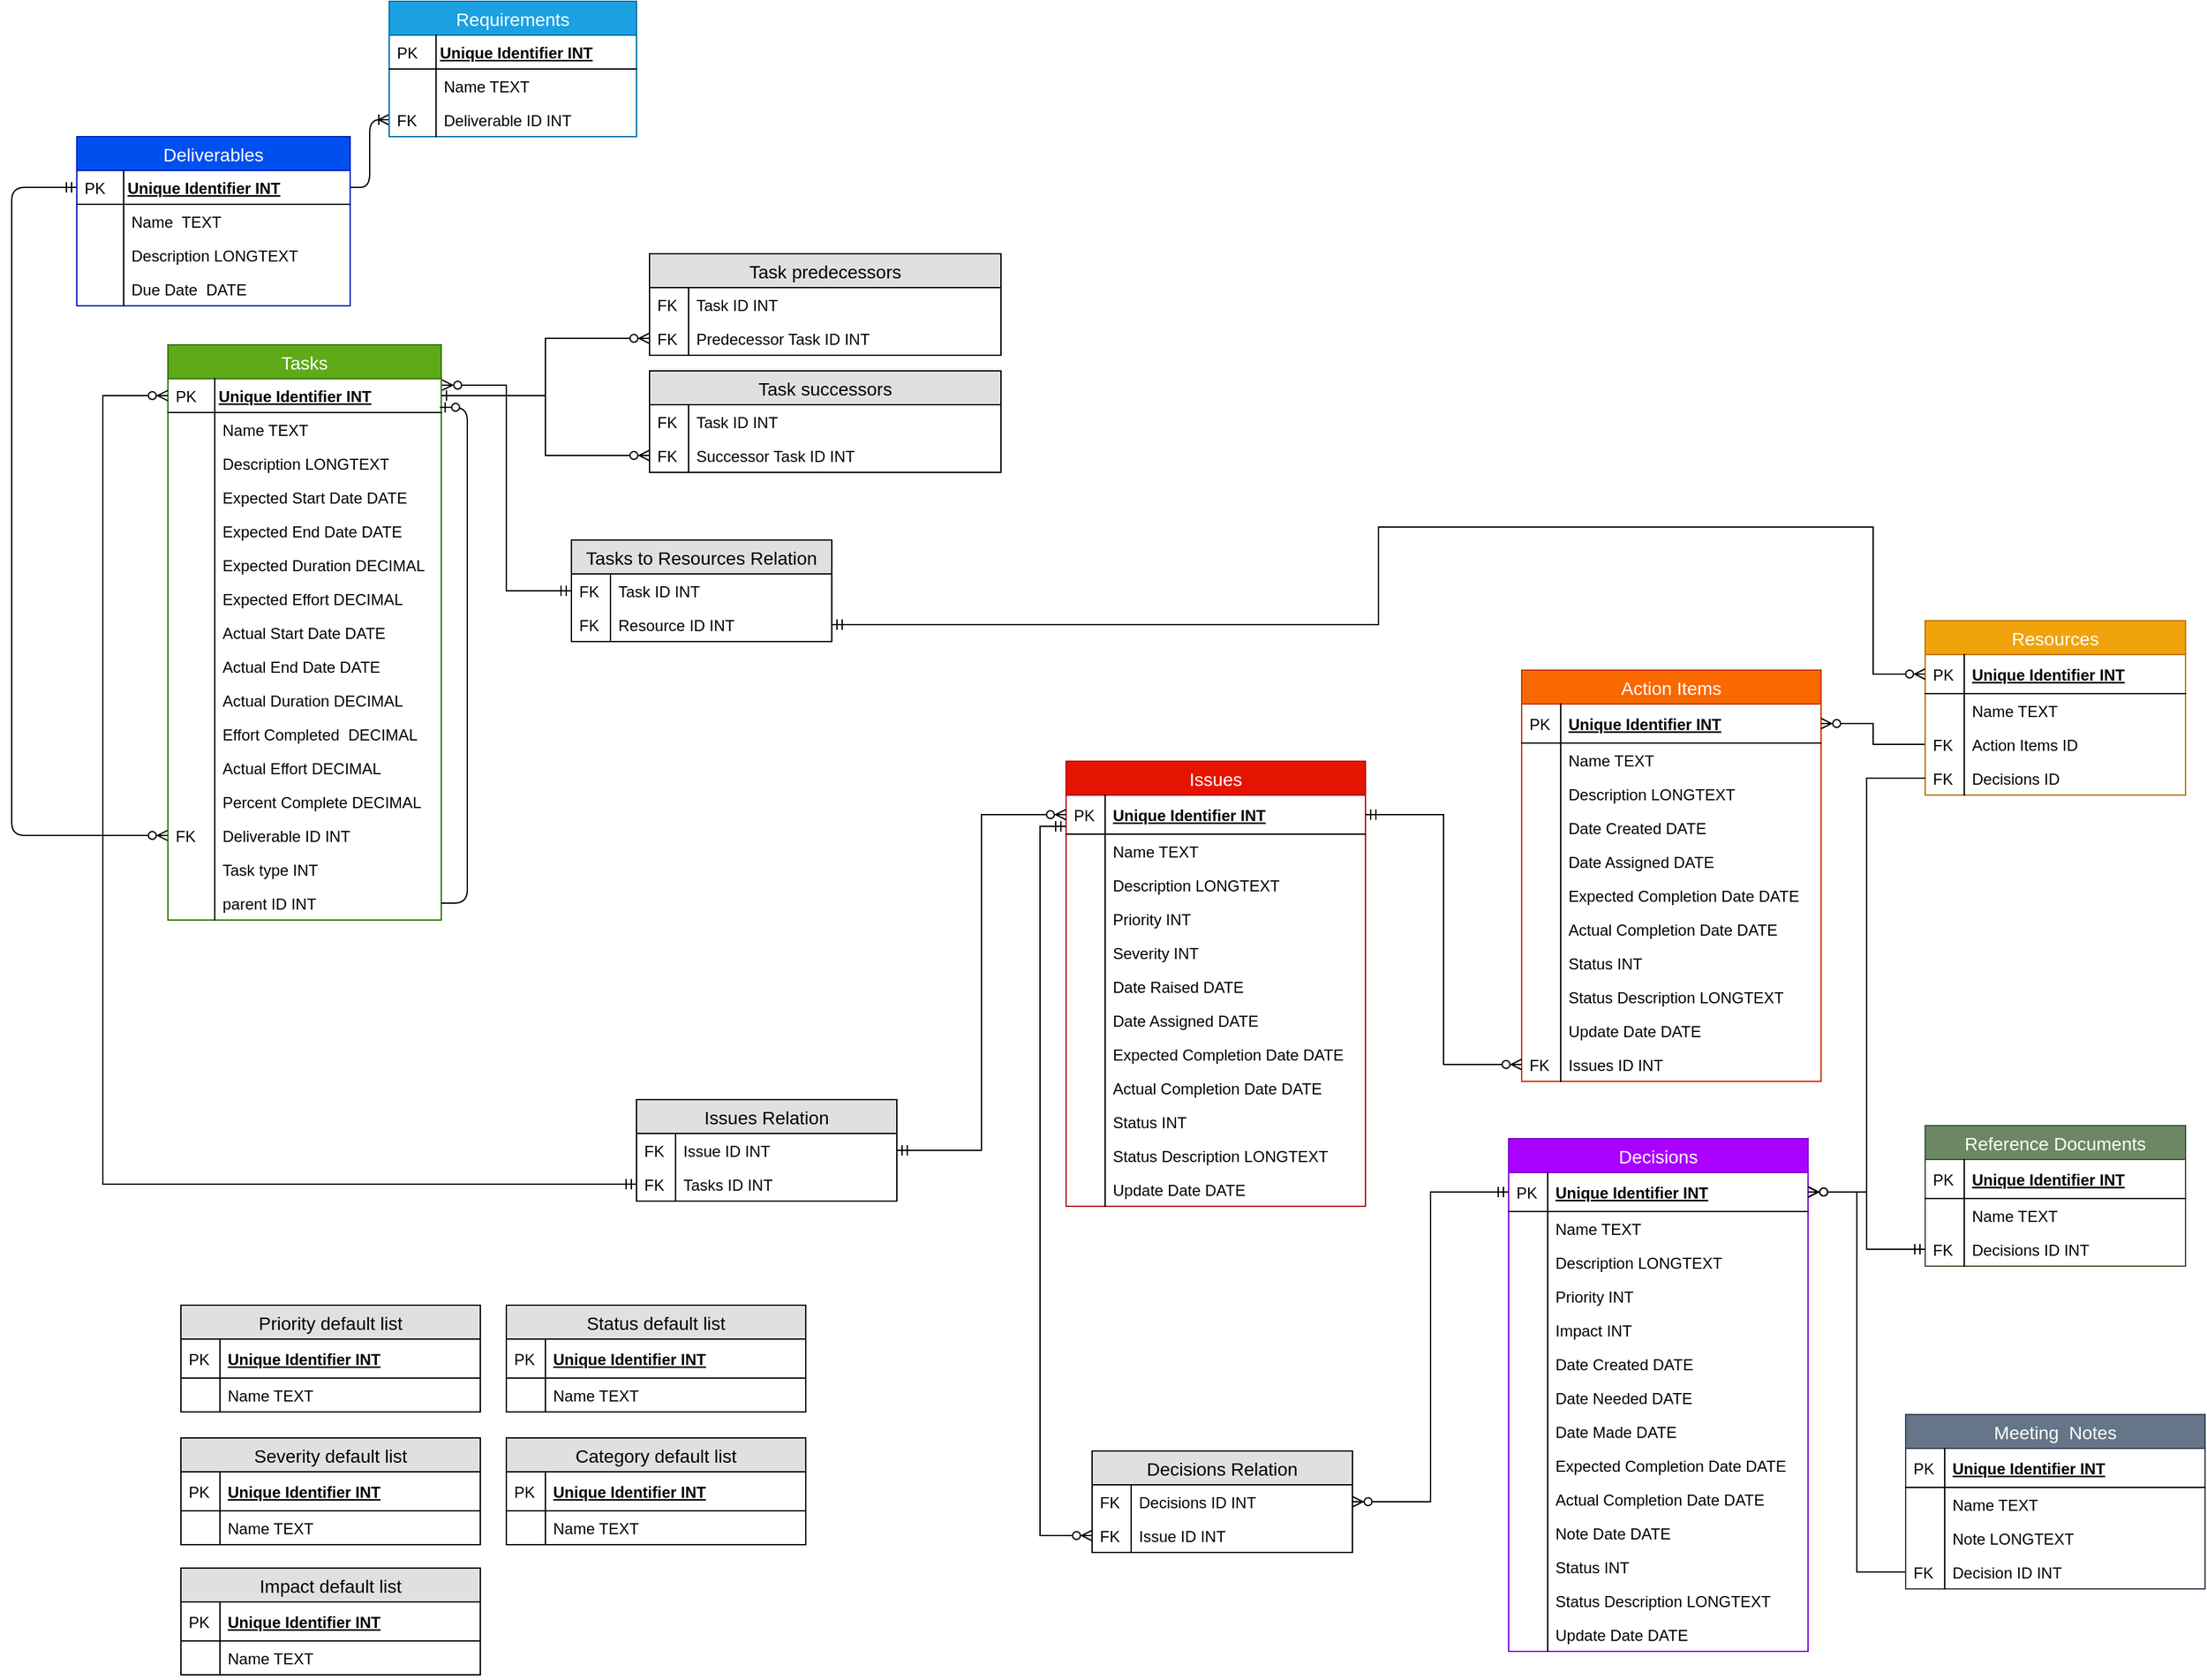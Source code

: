 <mxfile version="13.0.3" type="github">
  <diagram id="Vi-ijBn5Hv6AsjY7YVrX" name="Page-1">
    <mxGraphModel dx="868" dy="450" grid="1" gridSize="10" guides="1" tooltips="1" connect="1" arrows="1" fold="1" page="1" pageScale="1" pageWidth="850" pageHeight="1100" math="0" shadow="0">
      <root>
        <mxCell id="0" />
        <mxCell id="1" parent="0" />
        <mxCell id="RLfKiKLdFr8Q5rxoqMCK-1" value="Issues" style="swimlane;fontStyle=0;childLayout=stackLayout;horizontal=1;startSize=26;fillColor=#e51400;horizontalStack=0;resizeParent=1;resizeParentMax=0;resizeLast=0;collapsible=1;marginBottom=0;swimlaneFillColor=#ffffff;align=center;fontSize=14;strokeColor=#B20000;fontColor=#ffffff;" parent="1" vertex="1">
          <mxGeometry x="1220" y="624" width="230" height="342" as="geometry" />
        </mxCell>
        <mxCell id="RLfKiKLdFr8Q5rxoqMCK-2" value="Unique Identifier INT" style="shape=partialRectangle;top=0;left=0;right=0;bottom=1;align=left;verticalAlign=middle;fillColor=none;spacingLeft=34;spacingRight=4;overflow=hidden;rotatable=0;points=[[0,0.5],[1,0.5]];portConstraint=eastwest;dropTarget=0;fontStyle=5;fontSize=12;" parent="RLfKiKLdFr8Q5rxoqMCK-1" vertex="1">
          <mxGeometry y="26" width="230" height="30" as="geometry" />
        </mxCell>
        <mxCell id="RLfKiKLdFr8Q5rxoqMCK-3" value="PK" style="shape=partialRectangle;top=0;left=0;bottom=0;fillColor=none;align=left;verticalAlign=middle;spacingLeft=4;spacingRight=4;overflow=hidden;rotatable=0;points=[];portConstraint=eastwest;part=1;fontSize=12;" parent="RLfKiKLdFr8Q5rxoqMCK-2" vertex="1" connectable="0">
          <mxGeometry width="30" height="30" as="geometry" />
        </mxCell>
        <mxCell id="RLfKiKLdFr8Q5rxoqMCK-4" value="Name TEXT" style="shape=partialRectangle;top=0;left=0;right=0;bottom=0;align=left;verticalAlign=top;fillColor=none;spacingLeft=34;spacingRight=4;overflow=hidden;rotatable=0;points=[[0,0.5],[1,0.5]];portConstraint=eastwest;dropTarget=0;fontSize=12;" parent="RLfKiKLdFr8Q5rxoqMCK-1" vertex="1">
          <mxGeometry y="56" width="230" height="26" as="geometry" />
        </mxCell>
        <mxCell id="RLfKiKLdFr8Q5rxoqMCK-5" value="" style="shape=partialRectangle;top=0;left=0;bottom=0;fillColor=none;align=left;verticalAlign=top;spacingLeft=4;spacingRight=4;overflow=hidden;rotatable=0;points=[];portConstraint=eastwest;part=1;fontSize=12;" parent="RLfKiKLdFr8Q5rxoqMCK-4" vertex="1" connectable="0">
          <mxGeometry width="30" height="26" as="geometry" />
        </mxCell>
        <mxCell id="RLfKiKLdFr8Q5rxoqMCK-6" value="Description LONGTEXT" style="shape=partialRectangle;top=0;left=0;right=0;bottom=0;align=left;verticalAlign=top;fillColor=none;spacingLeft=34;spacingRight=4;overflow=hidden;rotatable=0;points=[[0,0.5],[1,0.5]];portConstraint=eastwest;dropTarget=0;fontSize=12;" parent="RLfKiKLdFr8Q5rxoqMCK-1" vertex="1">
          <mxGeometry y="82" width="230" height="26" as="geometry" />
        </mxCell>
        <mxCell id="RLfKiKLdFr8Q5rxoqMCK-7" value="" style="shape=partialRectangle;top=0;left=0;bottom=0;fillColor=none;align=left;verticalAlign=top;spacingLeft=4;spacingRight=4;overflow=hidden;rotatable=0;points=[];portConstraint=eastwest;part=1;fontSize=12;" parent="RLfKiKLdFr8Q5rxoqMCK-6" vertex="1" connectable="0">
          <mxGeometry width="30" height="26" as="geometry" />
        </mxCell>
        <mxCell id="RLfKiKLdFr8Q5rxoqMCK-8" value="Priority INT" style="shape=partialRectangle;top=0;left=0;right=0;bottom=0;align=left;verticalAlign=top;fillColor=none;spacingLeft=34;spacingRight=4;overflow=hidden;rotatable=0;points=[[0,0.5],[1,0.5]];portConstraint=eastwest;dropTarget=0;fontSize=12;" parent="RLfKiKLdFr8Q5rxoqMCK-1" vertex="1">
          <mxGeometry y="108" width="230" height="26" as="geometry" />
        </mxCell>
        <mxCell id="RLfKiKLdFr8Q5rxoqMCK-9" value="" style="shape=partialRectangle;top=0;left=0;bottom=0;fillColor=none;align=left;verticalAlign=top;spacingLeft=4;spacingRight=4;overflow=hidden;rotatable=0;points=[];portConstraint=eastwest;part=1;fontSize=12;" parent="RLfKiKLdFr8Q5rxoqMCK-8" vertex="1" connectable="0">
          <mxGeometry width="30" height="26" as="geometry" />
        </mxCell>
        <mxCell id="RLfKiKLdFr8Q5rxoqMCK-10" value="Severity INT" style="shape=partialRectangle;top=0;left=0;right=0;bottom=0;align=left;verticalAlign=top;fillColor=none;spacingLeft=34;spacingRight=4;overflow=hidden;rotatable=0;points=[[0,0.5],[1,0.5]];portConstraint=eastwest;dropTarget=0;fontSize=12;" parent="RLfKiKLdFr8Q5rxoqMCK-1" vertex="1">
          <mxGeometry y="134" width="230" height="26" as="geometry" />
        </mxCell>
        <mxCell id="RLfKiKLdFr8Q5rxoqMCK-11" value="" style="shape=partialRectangle;top=0;left=0;bottom=0;fillColor=none;align=left;verticalAlign=top;spacingLeft=4;spacingRight=4;overflow=hidden;rotatable=0;points=[];portConstraint=eastwest;part=1;fontSize=12;" parent="RLfKiKLdFr8Q5rxoqMCK-10" vertex="1" connectable="0">
          <mxGeometry width="30" height="26" as="geometry" />
        </mxCell>
        <mxCell id="RLfKiKLdFr8Q5rxoqMCK-12" value="Date Raised DATE" style="shape=partialRectangle;top=0;left=0;right=0;bottom=0;align=left;verticalAlign=top;fillColor=none;spacingLeft=34;spacingRight=4;overflow=hidden;rotatable=0;points=[[0,0.5],[1,0.5]];portConstraint=eastwest;dropTarget=0;fontSize=12;" parent="RLfKiKLdFr8Q5rxoqMCK-1" vertex="1">
          <mxGeometry y="160" width="230" height="26" as="geometry" />
        </mxCell>
        <mxCell id="RLfKiKLdFr8Q5rxoqMCK-13" value="" style="shape=partialRectangle;top=0;left=0;bottom=0;fillColor=none;align=left;verticalAlign=top;spacingLeft=4;spacingRight=4;overflow=hidden;rotatable=0;points=[];portConstraint=eastwest;part=1;fontSize=12;" parent="RLfKiKLdFr8Q5rxoqMCK-12" vertex="1" connectable="0">
          <mxGeometry width="30" height="26" as="geometry" />
        </mxCell>
        <mxCell id="RLfKiKLdFr8Q5rxoqMCK-14" value="Date Assigned DATE" style="shape=partialRectangle;top=0;left=0;right=0;bottom=0;align=left;verticalAlign=top;fillColor=none;spacingLeft=34;spacingRight=4;overflow=hidden;rotatable=0;points=[[0,0.5],[1,0.5]];portConstraint=eastwest;dropTarget=0;fontSize=12;" parent="RLfKiKLdFr8Q5rxoqMCK-1" vertex="1">
          <mxGeometry y="186" width="230" height="26" as="geometry" />
        </mxCell>
        <mxCell id="RLfKiKLdFr8Q5rxoqMCK-15" value="" style="shape=partialRectangle;top=0;left=0;bottom=0;fillColor=none;align=left;verticalAlign=top;spacingLeft=4;spacingRight=4;overflow=hidden;rotatable=0;points=[];portConstraint=eastwest;part=1;fontSize=12;" parent="RLfKiKLdFr8Q5rxoqMCK-14" vertex="1" connectable="0">
          <mxGeometry width="30" height="26" as="geometry" />
        </mxCell>
        <mxCell id="RLfKiKLdFr8Q5rxoqMCK-16" value="Expected Completion Date DATE" style="shape=partialRectangle;top=0;left=0;right=0;bottom=0;align=left;verticalAlign=top;fillColor=none;spacingLeft=34;spacingRight=4;overflow=hidden;rotatable=0;points=[[0,0.5],[1,0.5]];portConstraint=eastwest;dropTarget=0;fontSize=12;" parent="RLfKiKLdFr8Q5rxoqMCK-1" vertex="1">
          <mxGeometry y="212" width="230" height="26" as="geometry" />
        </mxCell>
        <mxCell id="RLfKiKLdFr8Q5rxoqMCK-17" value="" style="shape=partialRectangle;top=0;left=0;bottom=0;fillColor=none;align=left;verticalAlign=top;spacingLeft=4;spacingRight=4;overflow=hidden;rotatable=0;points=[];portConstraint=eastwest;part=1;fontSize=12;" parent="RLfKiKLdFr8Q5rxoqMCK-16" vertex="1" connectable="0">
          <mxGeometry width="30" height="26" as="geometry" />
        </mxCell>
        <mxCell id="RLfKiKLdFr8Q5rxoqMCK-18" value="Actual Completion Date DATE" style="shape=partialRectangle;top=0;left=0;right=0;bottom=0;align=left;verticalAlign=top;fillColor=none;spacingLeft=34;spacingRight=4;overflow=hidden;rotatable=0;points=[[0,0.5],[1,0.5]];portConstraint=eastwest;dropTarget=0;fontSize=12;" parent="RLfKiKLdFr8Q5rxoqMCK-1" vertex="1">
          <mxGeometry y="238" width="230" height="26" as="geometry" />
        </mxCell>
        <mxCell id="RLfKiKLdFr8Q5rxoqMCK-19" value="" style="shape=partialRectangle;top=0;left=0;bottom=0;fillColor=none;align=left;verticalAlign=top;spacingLeft=4;spacingRight=4;overflow=hidden;rotatable=0;points=[];portConstraint=eastwest;part=1;fontSize=12;" parent="RLfKiKLdFr8Q5rxoqMCK-18" vertex="1" connectable="0">
          <mxGeometry width="30" height="26" as="geometry" />
        </mxCell>
        <mxCell id="RLfKiKLdFr8Q5rxoqMCK-20" value="Status INT" style="shape=partialRectangle;top=0;left=0;right=0;bottom=0;align=left;verticalAlign=top;fillColor=none;spacingLeft=34;spacingRight=4;overflow=hidden;rotatable=0;points=[[0,0.5],[1,0.5]];portConstraint=eastwest;dropTarget=0;fontSize=12;" parent="RLfKiKLdFr8Q5rxoqMCK-1" vertex="1">
          <mxGeometry y="264" width="230" height="26" as="geometry" />
        </mxCell>
        <mxCell id="RLfKiKLdFr8Q5rxoqMCK-21" value="" style="shape=partialRectangle;top=0;left=0;bottom=0;fillColor=none;align=left;verticalAlign=top;spacingLeft=4;spacingRight=4;overflow=hidden;rotatable=0;points=[];portConstraint=eastwest;part=1;fontSize=12;" parent="RLfKiKLdFr8Q5rxoqMCK-20" vertex="1" connectable="0">
          <mxGeometry width="30" height="26" as="geometry" />
        </mxCell>
        <mxCell id="RLfKiKLdFr8Q5rxoqMCK-22" value="Status Description LONGTEXT" style="shape=partialRectangle;top=0;left=0;right=0;bottom=0;align=left;verticalAlign=top;fillColor=none;spacingLeft=34;spacingRight=4;overflow=hidden;rotatable=0;points=[[0,0.5],[1,0.5]];portConstraint=eastwest;dropTarget=0;fontSize=12;" parent="RLfKiKLdFr8Q5rxoqMCK-1" vertex="1">
          <mxGeometry y="290" width="230" height="26" as="geometry" />
        </mxCell>
        <mxCell id="RLfKiKLdFr8Q5rxoqMCK-23" value="" style="shape=partialRectangle;top=0;left=0;bottom=0;fillColor=none;align=left;verticalAlign=top;spacingLeft=4;spacingRight=4;overflow=hidden;rotatable=0;points=[];portConstraint=eastwest;part=1;fontSize=12;" parent="RLfKiKLdFr8Q5rxoqMCK-22" vertex="1" connectable="0">
          <mxGeometry width="30" height="26" as="geometry" />
        </mxCell>
        <mxCell id="RLfKiKLdFr8Q5rxoqMCK-24" value="Update Date DATE" style="shape=partialRectangle;top=0;left=0;right=0;bottom=0;align=left;verticalAlign=top;fillColor=none;spacingLeft=34;spacingRight=4;overflow=hidden;rotatable=0;points=[[0,0.5],[1,0.5]];portConstraint=eastwest;dropTarget=0;fontSize=12;" parent="RLfKiKLdFr8Q5rxoqMCK-1" vertex="1">
          <mxGeometry y="316" width="230" height="26" as="geometry" />
        </mxCell>
        <mxCell id="RLfKiKLdFr8Q5rxoqMCK-25" value="" style="shape=partialRectangle;top=0;left=0;bottom=0;fillColor=none;align=left;verticalAlign=top;spacingLeft=4;spacingRight=4;overflow=hidden;rotatable=0;points=[];portConstraint=eastwest;part=1;fontSize=12;" parent="RLfKiKLdFr8Q5rxoqMCK-24" vertex="1" connectable="0">
          <mxGeometry width="30" height="26" as="geometry" />
        </mxCell>
        <mxCell id="RLfKiKLdFr8Q5rxoqMCK-26" value="" style="edgeStyle=orthogonalEdgeStyle;fontSize=12;html=1;endArrow=ERoneToMany;entryX=0;entryY=0.5;entryDx=0;entryDy=0;endFill=0;exitX=1;exitY=0.5;exitDx=0;exitDy=0;" parent="1" source="RLfKiKLdFr8Q5rxoqMCK-129" target="RLfKiKLdFr8Q5rxoqMCK-161" edge="1">
          <mxGeometry width="100" height="100" relative="1" as="geometry">
            <mxPoint x="990" y="154" as="sourcePoint" />
            <mxPoint x="1160" y="64" as="targetPoint" />
          </mxGeometry>
        </mxCell>
        <mxCell id="RLfKiKLdFr8Q5rxoqMCK-27" value="Decisions" style="swimlane;fontStyle=0;childLayout=stackLayout;horizontal=1;startSize=26;fillColor=#aa00ff;horizontalStack=0;resizeParent=1;resizeParentMax=0;resizeLast=0;collapsible=1;marginBottom=0;swimlaneFillColor=#ffffff;align=center;fontSize=14;strokeColor=#7700CC;fontColor=#ffffff;" parent="1" vertex="1">
          <mxGeometry x="1560" y="914" width="230" height="394" as="geometry" />
        </mxCell>
        <mxCell id="RLfKiKLdFr8Q5rxoqMCK-28" value="Unique Identifier INT" style="shape=partialRectangle;top=0;left=0;right=0;bottom=1;align=left;verticalAlign=middle;fillColor=none;spacingLeft=34;spacingRight=4;overflow=hidden;rotatable=0;points=[[0,0.5],[1,0.5]];portConstraint=eastwest;dropTarget=0;fontStyle=5;fontSize=12;" parent="RLfKiKLdFr8Q5rxoqMCK-27" vertex="1">
          <mxGeometry y="26" width="230" height="30" as="geometry" />
        </mxCell>
        <mxCell id="RLfKiKLdFr8Q5rxoqMCK-29" value="PK" style="shape=partialRectangle;top=0;left=0;bottom=0;fillColor=none;align=left;verticalAlign=middle;spacingLeft=4;spacingRight=4;overflow=hidden;rotatable=0;points=[];portConstraint=eastwest;part=1;fontSize=12;" parent="RLfKiKLdFr8Q5rxoqMCK-28" vertex="1" connectable="0">
          <mxGeometry width="30" height="30" as="geometry" />
        </mxCell>
        <mxCell id="RLfKiKLdFr8Q5rxoqMCK-30" value="Name  TEXT" style="shape=partialRectangle;top=0;left=0;right=0;bottom=0;align=left;verticalAlign=top;fillColor=none;spacingLeft=34;spacingRight=4;overflow=hidden;rotatable=0;points=[[0,0.5],[1,0.5]];portConstraint=eastwest;dropTarget=0;fontSize=12;" parent="RLfKiKLdFr8Q5rxoqMCK-27" vertex="1">
          <mxGeometry y="56" width="230" height="26" as="geometry" />
        </mxCell>
        <mxCell id="RLfKiKLdFr8Q5rxoqMCK-31" value="" style="shape=partialRectangle;top=0;left=0;bottom=0;fillColor=none;align=left;verticalAlign=top;spacingLeft=4;spacingRight=4;overflow=hidden;rotatable=0;points=[];portConstraint=eastwest;part=1;fontSize=12;" parent="RLfKiKLdFr8Q5rxoqMCK-30" vertex="1" connectable="0">
          <mxGeometry width="30" height="26" as="geometry" />
        </mxCell>
        <mxCell id="RLfKiKLdFr8Q5rxoqMCK-32" value="Description LONGTEXT" style="shape=partialRectangle;top=0;left=0;right=0;bottom=0;align=left;verticalAlign=top;fillColor=none;spacingLeft=34;spacingRight=4;overflow=hidden;rotatable=0;points=[[0,0.5],[1,0.5]];portConstraint=eastwest;dropTarget=0;fontSize=12;" parent="RLfKiKLdFr8Q5rxoqMCK-27" vertex="1">
          <mxGeometry y="82" width="230" height="26" as="geometry" />
        </mxCell>
        <mxCell id="RLfKiKLdFr8Q5rxoqMCK-33" value="" style="shape=partialRectangle;top=0;left=0;bottom=0;fillColor=none;align=left;verticalAlign=top;spacingLeft=4;spacingRight=4;overflow=hidden;rotatable=0;points=[];portConstraint=eastwest;part=1;fontSize=12;" parent="RLfKiKLdFr8Q5rxoqMCK-32" vertex="1" connectable="0">
          <mxGeometry width="30" height="26" as="geometry" />
        </mxCell>
        <mxCell id="RLfKiKLdFr8Q5rxoqMCK-34" value="Priority INT" style="shape=partialRectangle;top=0;left=0;right=0;bottom=0;align=left;verticalAlign=top;fillColor=none;spacingLeft=34;spacingRight=4;overflow=hidden;rotatable=0;points=[[0,0.5],[1,0.5]];portConstraint=eastwest;dropTarget=0;fontSize=12;" parent="RLfKiKLdFr8Q5rxoqMCK-27" vertex="1">
          <mxGeometry y="108" width="230" height="26" as="geometry" />
        </mxCell>
        <mxCell id="RLfKiKLdFr8Q5rxoqMCK-35" value="" style="shape=partialRectangle;top=0;left=0;bottom=0;fillColor=none;align=left;verticalAlign=top;spacingLeft=4;spacingRight=4;overflow=hidden;rotatable=0;points=[];portConstraint=eastwest;part=1;fontSize=12;" parent="RLfKiKLdFr8Q5rxoqMCK-34" vertex="1" connectable="0">
          <mxGeometry width="30" height="26" as="geometry" />
        </mxCell>
        <mxCell id="RLfKiKLdFr8Q5rxoqMCK-36" value="Impact INT" style="shape=partialRectangle;top=0;left=0;right=0;bottom=0;align=left;verticalAlign=top;fillColor=none;spacingLeft=34;spacingRight=4;overflow=hidden;rotatable=0;points=[[0,0.5],[1,0.5]];portConstraint=eastwest;dropTarget=0;fontSize=12;" parent="RLfKiKLdFr8Q5rxoqMCK-27" vertex="1">
          <mxGeometry y="134" width="230" height="26" as="geometry" />
        </mxCell>
        <mxCell id="RLfKiKLdFr8Q5rxoqMCK-37" value="" style="shape=partialRectangle;top=0;left=0;bottom=0;fillColor=none;align=left;verticalAlign=top;spacingLeft=4;spacingRight=4;overflow=hidden;rotatable=0;points=[];portConstraint=eastwest;part=1;fontSize=12;" parent="RLfKiKLdFr8Q5rxoqMCK-36" vertex="1" connectable="0">
          <mxGeometry width="30" height="26" as="geometry" />
        </mxCell>
        <mxCell id="RLfKiKLdFr8Q5rxoqMCK-38" value="Date Created DATE" style="shape=partialRectangle;top=0;left=0;right=0;bottom=0;align=left;verticalAlign=top;fillColor=none;spacingLeft=34;spacingRight=4;overflow=hidden;rotatable=0;points=[[0,0.5],[1,0.5]];portConstraint=eastwest;dropTarget=0;fontSize=12;" parent="RLfKiKLdFr8Q5rxoqMCK-27" vertex="1">
          <mxGeometry y="160" width="230" height="26" as="geometry" />
        </mxCell>
        <mxCell id="RLfKiKLdFr8Q5rxoqMCK-39" value="" style="shape=partialRectangle;top=0;left=0;bottom=0;fillColor=none;align=left;verticalAlign=top;spacingLeft=4;spacingRight=4;overflow=hidden;rotatable=0;points=[];portConstraint=eastwest;part=1;fontSize=12;" parent="RLfKiKLdFr8Q5rxoqMCK-38" vertex="1" connectable="0">
          <mxGeometry width="30" height="26" as="geometry" />
        </mxCell>
        <mxCell id="RLfKiKLdFr8Q5rxoqMCK-40" value="Date Needed DATE" style="shape=partialRectangle;top=0;left=0;right=0;bottom=0;align=left;verticalAlign=top;fillColor=none;spacingLeft=34;spacingRight=4;overflow=hidden;rotatable=0;points=[[0,0.5],[1,0.5]];portConstraint=eastwest;dropTarget=0;fontSize=12;" parent="RLfKiKLdFr8Q5rxoqMCK-27" vertex="1">
          <mxGeometry y="186" width="230" height="26" as="geometry" />
        </mxCell>
        <mxCell id="RLfKiKLdFr8Q5rxoqMCK-41" value="" style="shape=partialRectangle;top=0;left=0;bottom=0;fillColor=none;align=left;verticalAlign=top;spacingLeft=4;spacingRight=4;overflow=hidden;rotatable=0;points=[];portConstraint=eastwest;part=1;fontSize=12;" parent="RLfKiKLdFr8Q5rxoqMCK-40" vertex="1" connectable="0">
          <mxGeometry width="30" height="26" as="geometry" />
        </mxCell>
        <mxCell id="RLfKiKLdFr8Q5rxoqMCK-42" value="Date Made DATE" style="shape=partialRectangle;top=0;left=0;right=0;bottom=0;align=left;verticalAlign=top;fillColor=none;spacingLeft=34;spacingRight=4;overflow=hidden;rotatable=0;points=[[0,0.5],[1,0.5]];portConstraint=eastwest;dropTarget=0;fontSize=12;" parent="RLfKiKLdFr8Q5rxoqMCK-27" vertex="1">
          <mxGeometry y="212" width="230" height="26" as="geometry" />
        </mxCell>
        <mxCell id="RLfKiKLdFr8Q5rxoqMCK-43" value="" style="shape=partialRectangle;top=0;left=0;bottom=0;fillColor=none;align=left;verticalAlign=top;spacingLeft=4;spacingRight=4;overflow=hidden;rotatable=0;points=[];portConstraint=eastwest;part=1;fontSize=12;" parent="RLfKiKLdFr8Q5rxoqMCK-42" vertex="1" connectable="0">
          <mxGeometry width="30" height="26" as="geometry" />
        </mxCell>
        <mxCell id="RLfKiKLdFr8Q5rxoqMCK-44" value="Expected Completion Date DATE" style="shape=partialRectangle;top=0;left=0;right=0;bottom=0;align=left;verticalAlign=top;fillColor=none;spacingLeft=34;spacingRight=4;overflow=hidden;rotatable=0;points=[[0,0.5],[1,0.5]];portConstraint=eastwest;dropTarget=0;fontSize=12;" parent="RLfKiKLdFr8Q5rxoqMCK-27" vertex="1">
          <mxGeometry y="238" width="230" height="26" as="geometry" />
        </mxCell>
        <mxCell id="RLfKiKLdFr8Q5rxoqMCK-45" value="" style="shape=partialRectangle;top=0;left=0;bottom=0;fillColor=none;align=left;verticalAlign=top;spacingLeft=4;spacingRight=4;overflow=hidden;rotatable=0;points=[];portConstraint=eastwest;part=1;fontSize=12;" parent="RLfKiKLdFr8Q5rxoqMCK-44" vertex="1" connectable="0">
          <mxGeometry width="30" height="26" as="geometry" />
        </mxCell>
        <mxCell id="RLfKiKLdFr8Q5rxoqMCK-46" value="Actual Completion Date DATE" style="shape=partialRectangle;top=0;left=0;right=0;bottom=0;align=left;verticalAlign=top;fillColor=none;spacingLeft=34;spacingRight=4;overflow=hidden;rotatable=0;points=[[0,0.5],[1,0.5]];portConstraint=eastwest;dropTarget=0;fontSize=12;" parent="RLfKiKLdFr8Q5rxoqMCK-27" vertex="1">
          <mxGeometry y="264" width="230" height="26" as="geometry" />
        </mxCell>
        <mxCell id="RLfKiKLdFr8Q5rxoqMCK-47" value="" style="shape=partialRectangle;top=0;left=0;bottom=0;fillColor=none;align=left;verticalAlign=top;spacingLeft=4;spacingRight=4;overflow=hidden;rotatable=0;points=[];portConstraint=eastwest;part=1;fontSize=12;" parent="RLfKiKLdFr8Q5rxoqMCK-46" vertex="1" connectable="0">
          <mxGeometry width="30" height="26" as="geometry" />
        </mxCell>
        <mxCell id="RLfKiKLdFr8Q5rxoqMCK-48" value="Note Date DATE" style="shape=partialRectangle;top=0;left=0;right=0;bottom=0;align=left;verticalAlign=top;fillColor=none;spacingLeft=34;spacingRight=4;overflow=hidden;rotatable=0;points=[[0,0.5],[1,0.5]];portConstraint=eastwest;dropTarget=0;fontSize=12;" parent="RLfKiKLdFr8Q5rxoqMCK-27" vertex="1">
          <mxGeometry y="290" width="230" height="26" as="geometry" />
        </mxCell>
        <mxCell id="RLfKiKLdFr8Q5rxoqMCK-49" value="" style="shape=partialRectangle;top=0;left=0;bottom=0;fillColor=none;align=left;verticalAlign=top;spacingLeft=4;spacingRight=4;overflow=hidden;rotatable=0;points=[];portConstraint=eastwest;part=1;fontSize=12;" parent="RLfKiKLdFr8Q5rxoqMCK-48" vertex="1" connectable="0">
          <mxGeometry width="30" height="26" as="geometry" />
        </mxCell>
        <mxCell id="RLfKiKLdFr8Q5rxoqMCK-50" value="Status INT" style="shape=partialRectangle;top=0;left=0;right=0;bottom=0;align=left;verticalAlign=top;fillColor=none;spacingLeft=34;spacingRight=4;overflow=hidden;rotatable=0;points=[[0,0.5],[1,0.5]];portConstraint=eastwest;dropTarget=0;fontSize=12;" parent="RLfKiKLdFr8Q5rxoqMCK-27" vertex="1">
          <mxGeometry y="316" width="230" height="26" as="geometry" />
        </mxCell>
        <mxCell id="RLfKiKLdFr8Q5rxoqMCK-51" value="" style="shape=partialRectangle;top=0;left=0;bottom=0;fillColor=none;align=left;verticalAlign=top;spacingLeft=4;spacingRight=4;overflow=hidden;rotatable=0;points=[];portConstraint=eastwest;part=1;fontSize=12;" parent="RLfKiKLdFr8Q5rxoqMCK-50" vertex="1" connectable="0">
          <mxGeometry width="30" height="26" as="geometry" />
        </mxCell>
        <mxCell id="RLfKiKLdFr8Q5rxoqMCK-52" value="Status Description LONGTEXT" style="shape=partialRectangle;top=0;left=0;right=0;bottom=0;align=left;verticalAlign=top;fillColor=none;spacingLeft=34;spacingRight=4;overflow=hidden;rotatable=0;points=[[0,0.5],[1,0.5]];portConstraint=eastwest;dropTarget=0;fontSize=12;" parent="RLfKiKLdFr8Q5rxoqMCK-27" vertex="1">
          <mxGeometry y="342" width="230" height="26" as="geometry" />
        </mxCell>
        <mxCell id="RLfKiKLdFr8Q5rxoqMCK-53" value="" style="shape=partialRectangle;top=0;left=0;bottom=0;fillColor=none;align=left;verticalAlign=top;spacingLeft=4;spacingRight=4;overflow=hidden;rotatable=0;points=[];portConstraint=eastwest;part=1;fontSize=12;" parent="RLfKiKLdFr8Q5rxoqMCK-52" vertex="1" connectable="0">
          <mxGeometry width="30" height="26" as="geometry" />
        </mxCell>
        <mxCell id="RLfKiKLdFr8Q5rxoqMCK-54" value="Update Date DATE" style="shape=partialRectangle;top=0;left=0;right=0;bottom=0;align=left;verticalAlign=top;fillColor=none;spacingLeft=34;spacingRight=4;overflow=hidden;rotatable=0;points=[[0,0.5],[1,0.5]];portConstraint=eastwest;dropTarget=0;fontSize=12;" parent="RLfKiKLdFr8Q5rxoqMCK-27" vertex="1">
          <mxGeometry y="368" width="230" height="26" as="geometry" />
        </mxCell>
        <mxCell id="RLfKiKLdFr8Q5rxoqMCK-55" value="" style="shape=partialRectangle;top=0;left=0;bottom=0;fillColor=none;align=left;verticalAlign=top;spacingLeft=4;spacingRight=4;overflow=hidden;rotatable=0;points=[];portConstraint=eastwest;part=1;fontSize=12;" parent="RLfKiKLdFr8Q5rxoqMCK-54" vertex="1" connectable="0">
          <mxGeometry width="30" height="26" as="geometry" />
        </mxCell>
        <mxCell id="RLfKiKLdFr8Q5rxoqMCK-56" value="Action Items" style="swimlane;fontStyle=0;childLayout=stackLayout;horizontal=1;startSize=26;fillColor=#fa6800;horizontalStack=0;resizeParent=1;resizeParentMax=0;resizeLast=0;collapsible=1;marginBottom=0;swimlaneFillColor=#ffffff;align=center;fontSize=14;strokeColor=#C73500;fontColor=#ffffff;" parent="1" vertex="1">
          <mxGeometry x="1570" y="554" width="230" height="316" as="geometry" />
        </mxCell>
        <mxCell id="RLfKiKLdFr8Q5rxoqMCK-57" value="Unique Identifier INT" style="shape=partialRectangle;top=0;left=0;right=0;bottom=1;align=left;verticalAlign=middle;fillColor=none;spacingLeft=34;spacingRight=4;overflow=hidden;rotatable=0;points=[[0,0.5],[1,0.5]];portConstraint=eastwest;dropTarget=0;fontStyle=5;fontSize=12;" parent="RLfKiKLdFr8Q5rxoqMCK-56" vertex="1">
          <mxGeometry y="26" width="230" height="30" as="geometry" />
        </mxCell>
        <mxCell id="RLfKiKLdFr8Q5rxoqMCK-58" value="PK" style="shape=partialRectangle;top=0;left=0;bottom=0;fillColor=none;align=left;verticalAlign=middle;spacingLeft=4;spacingRight=4;overflow=hidden;rotatable=0;points=[];portConstraint=eastwest;part=1;fontSize=12;" parent="RLfKiKLdFr8Q5rxoqMCK-57" vertex="1" connectable="0">
          <mxGeometry width="30" height="30" as="geometry" />
        </mxCell>
        <mxCell id="RLfKiKLdFr8Q5rxoqMCK-59" value="Name  TEXT" style="shape=partialRectangle;top=0;left=0;right=0;bottom=0;align=left;verticalAlign=top;fillColor=none;spacingLeft=34;spacingRight=4;overflow=hidden;rotatable=0;points=[[0,0.5],[1,0.5]];portConstraint=eastwest;dropTarget=0;fontSize=12;" parent="RLfKiKLdFr8Q5rxoqMCK-56" vertex="1">
          <mxGeometry y="56" width="230" height="26" as="geometry" />
        </mxCell>
        <mxCell id="RLfKiKLdFr8Q5rxoqMCK-60" value="" style="shape=partialRectangle;top=0;left=0;bottom=0;fillColor=none;align=left;verticalAlign=top;spacingLeft=4;spacingRight=4;overflow=hidden;rotatable=0;points=[];portConstraint=eastwest;part=1;fontSize=12;" parent="RLfKiKLdFr8Q5rxoqMCK-59" vertex="1" connectable="0">
          <mxGeometry width="30" height="26" as="geometry" />
        </mxCell>
        <mxCell id="RLfKiKLdFr8Q5rxoqMCK-61" value="Description LONGTEXT" style="shape=partialRectangle;top=0;left=0;right=0;bottom=0;align=left;verticalAlign=top;fillColor=none;spacingLeft=34;spacingRight=4;overflow=hidden;rotatable=0;points=[[0,0.5],[1,0.5]];portConstraint=eastwest;dropTarget=0;fontSize=12;" parent="RLfKiKLdFr8Q5rxoqMCK-56" vertex="1">
          <mxGeometry y="82" width="230" height="26" as="geometry" />
        </mxCell>
        <mxCell id="RLfKiKLdFr8Q5rxoqMCK-62" value="" style="shape=partialRectangle;top=0;left=0;bottom=0;fillColor=none;align=left;verticalAlign=top;spacingLeft=4;spacingRight=4;overflow=hidden;rotatable=0;points=[];portConstraint=eastwest;part=1;fontSize=12;" parent="RLfKiKLdFr8Q5rxoqMCK-61" vertex="1" connectable="0">
          <mxGeometry width="30" height="26" as="geometry" />
        </mxCell>
        <mxCell id="RLfKiKLdFr8Q5rxoqMCK-63" value="Date Created DATE" style="shape=partialRectangle;top=0;left=0;right=0;bottom=0;align=left;verticalAlign=top;fillColor=none;spacingLeft=34;spacingRight=4;overflow=hidden;rotatable=0;points=[[0,0.5],[1,0.5]];portConstraint=eastwest;dropTarget=0;fontSize=12;" parent="RLfKiKLdFr8Q5rxoqMCK-56" vertex="1">
          <mxGeometry y="108" width="230" height="26" as="geometry" />
        </mxCell>
        <mxCell id="RLfKiKLdFr8Q5rxoqMCK-64" value="" style="shape=partialRectangle;top=0;left=0;bottom=0;fillColor=none;align=left;verticalAlign=top;spacingLeft=4;spacingRight=4;overflow=hidden;rotatable=0;points=[];portConstraint=eastwest;part=1;fontSize=12;" parent="RLfKiKLdFr8Q5rxoqMCK-63" vertex="1" connectable="0">
          <mxGeometry width="30" height="26" as="geometry" />
        </mxCell>
        <mxCell id="RLfKiKLdFr8Q5rxoqMCK-65" value="Date Assigned DATE" style="shape=partialRectangle;top=0;left=0;right=0;bottom=0;align=left;verticalAlign=top;fillColor=none;spacingLeft=34;spacingRight=4;overflow=hidden;rotatable=0;points=[[0,0.5],[1,0.5]];portConstraint=eastwest;dropTarget=0;fontSize=12;" parent="RLfKiKLdFr8Q5rxoqMCK-56" vertex="1">
          <mxGeometry y="134" width="230" height="26" as="geometry" />
        </mxCell>
        <mxCell id="RLfKiKLdFr8Q5rxoqMCK-66" value="" style="shape=partialRectangle;top=0;left=0;bottom=0;fillColor=none;align=left;verticalAlign=top;spacingLeft=4;spacingRight=4;overflow=hidden;rotatable=0;points=[];portConstraint=eastwest;part=1;fontSize=12;" parent="RLfKiKLdFr8Q5rxoqMCK-65" vertex="1" connectable="0">
          <mxGeometry width="30" height="26" as="geometry" />
        </mxCell>
        <mxCell id="RLfKiKLdFr8Q5rxoqMCK-67" value="Expected Completion Date DATE" style="shape=partialRectangle;top=0;left=0;right=0;bottom=0;align=left;verticalAlign=top;fillColor=none;spacingLeft=34;spacingRight=4;overflow=hidden;rotatable=0;points=[[0,0.5],[1,0.5]];portConstraint=eastwest;dropTarget=0;fontSize=12;" parent="RLfKiKLdFr8Q5rxoqMCK-56" vertex="1">
          <mxGeometry y="160" width="230" height="26" as="geometry" />
        </mxCell>
        <mxCell id="RLfKiKLdFr8Q5rxoqMCK-68" value="" style="shape=partialRectangle;top=0;left=0;bottom=0;fillColor=none;align=left;verticalAlign=top;spacingLeft=4;spacingRight=4;overflow=hidden;rotatable=0;points=[];portConstraint=eastwest;part=1;fontSize=12;" parent="RLfKiKLdFr8Q5rxoqMCK-67" vertex="1" connectable="0">
          <mxGeometry width="30" height="26" as="geometry" />
        </mxCell>
        <mxCell id="RLfKiKLdFr8Q5rxoqMCK-69" value="Actual Completion Date DATE" style="shape=partialRectangle;top=0;left=0;right=0;bottom=0;align=left;verticalAlign=top;fillColor=none;spacingLeft=34;spacingRight=4;overflow=hidden;rotatable=0;points=[[0,0.5],[1,0.5]];portConstraint=eastwest;dropTarget=0;fontSize=12;" parent="RLfKiKLdFr8Q5rxoqMCK-56" vertex="1">
          <mxGeometry y="186" width="230" height="26" as="geometry" />
        </mxCell>
        <mxCell id="RLfKiKLdFr8Q5rxoqMCK-70" value="" style="shape=partialRectangle;top=0;left=0;bottom=0;fillColor=none;align=left;verticalAlign=top;spacingLeft=4;spacingRight=4;overflow=hidden;rotatable=0;points=[];portConstraint=eastwest;part=1;fontSize=12;" parent="RLfKiKLdFr8Q5rxoqMCK-69" vertex="1" connectable="0">
          <mxGeometry width="30" height="26" as="geometry" />
        </mxCell>
        <mxCell id="RLfKiKLdFr8Q5rxoqMCK-71" value="Status INT" style="shape=partialRectangle;top=0;left=0;right=0;bottom=0;align=left;verticalAlign=top;fillColor=none;spacingLeft=34;spacingRight=4;overflow=hidden;rotatable=0;points=[[0,0.5],[1,0.5]];portConstraint=eastwest;dropTarget=0;fontSize=12;" parent="RLfKiKLdFr8Q5rxoqMCK-56" vertex="1">
          <mxGeometry y="212" width="230" height="26" as="geometry" />
        </mxCell>
        <mxCell id="RLfKiKLdFr8Q5rxoqMCK-72" value="" style="shape=partialRectangle;top=0;left=0;bottom=0;fillColor=none;align=left;verticalAlign=top;spacingLeft=4;spacingRight=4;overflow=hidden;rotatable=0;points=[];portConstraint=eastwest;part=1;fontSize=12;" parent="RLfKiKLdFr8Q5rxoqMCK-71" vertex="1" connectable="0">
          <mxGeometry width="30" height="26" as="geometry" />
        </mxCell>
        <mxCell id="RLfKiKLdFr8Q5rxoqMCK-73" value="Status Description LONGTEXT" style="shape=partialRectangle;top=0;left=0;right=0;bottom=0;align=left;verticalAlign=top;fillColor=none;spacingLeft=34;spacingRight=4;overflow=hidden;rotatable=0;points=[[0,0.5],[1,0.5]];portConstraint=eastwest;dropTarget=0;fontSize=12;" parent="RLfKiKLdFr8Q5rxoqMCK-56" vertex="1">
          <mxGeometry y="238" width="230" height="26" as="geometry" />
        </mxCell>
        <mxCell id="RLfKiKLdFr8Q5rxoqMCK-74" value="" style="shape=partialRectangle;top=0;left=0;bottom=0;fillColor=none;align=left;verticalAlign=top;spacingLeft=4;spacingRight=4;overflow=hidden;rotatable=0;points=[];portConstraint=eastwest;part=1;fontSize=12;" parent="RLfKiKLdFr8Q5rxoqMCK-73" vertex="1" connectable="0">
          <mxGeometry width="30" height="26" as="geometry" />
        </mxCell>
        <mxCell id="RLfKiKLdFr8Q5rxoqMCK-75" value="Update Date DATE" style="shape=partialRectangle;top=0;left=0;right=0;bottom=0;align=left;verticalAlign=top;fillColor=none;spacingLeft=34;spacingRight=4;overflow=hidden;rotatable=0;points=[[0,0.5],[1,0.5]];portConstraint=eastwest;dropTarget=0;fontSize=12;" parent="RLfKiKLdFr8Q5rxoqMCK-56" vertex="1">
          <mxGeometry y="264" width="230" height="26" as="geometry" />
        </mxCell>
        <mxCell id="RLfKiKLdFr8Q5rxoqMCK-76" value="" style="shape=partialRectangle;top=0;left=0;bottom=0;fillColor=none;align=left;verticalAlign=top;spacingLeft=4;spacingRight=4;overflow=hidden;rotatable=0;points=[];portConstraint=eastwest;part=1;fontSize=12;" parent="RLfKiKLdFr8Q5rxoqMCK-75" vertex="1" connectable="0">
          <mxGeometry width="30" height="26" as="geometry" />
        </mxCell>
        <mxCell id="RLfKiKLdFr8Q5rxoqMCK-77" value="Issues ID INT" style="shape=partialRectangle;top=0;left=0;right=0;bottom=0;align=left;verticalAlign=top;fillColor=none;spacingLeft=34;spacingRight=4;overflow=hidden;rotatable=0;points=[[0,0.5],[1,0.5]];portConstraint=eastwest;dropTarget=0;fontSize=12;" parent="RLfKiKLdFr8Q5rxoqMCK-56" vertex="1">
          <mxGeometry y="290" width="230" height="26" as="geometry" />
        </mxCell>
        <mxCell id="RLfKiKLdFr8Q5rxoqMCK-78" value="FK" style="shape=partialRectangle;top=0;left=0;bottom=0;fillColor=none;align=left;verticalAlign=top;spacingLeft=4;spacingRight=4;overflow=hidden;rotatable=0;points=[];portConstraint=eastwest;part=1;fontSize=12;" parent="RLfKiKLdFr8Q5rxoqMCK-77" vertex="1" connectable="0">
          <mxGeometry width="30" height="26" as="geometry" />
        </mxCell>
        <mxCell id="RLfKiKLdFr8Q5rxoqMCK-79" value="Reference Documents" style="swimlane;fontStyle=0;childLayout=stackLayout;horizontal=1;startSize=26;fillColor=#6d8764;horizontalStack=0;resizeParent=1;resizeParentMax=0;resizeLast=0;collapsible=1;marginBottom=0;swimlaneFillColor=#ffffff;align=center;fontSize=14;strokeColor=#3A5431;fontColor=#ffffff;" parent="1" vertex="1">
          <mxGeometry x="1880" y="904" width="200" height="108" as="geometry" />
        </mxCell>
        <mxCell id="RLfKiKLdFr8Q5rxoqMCK-80" value="Unique Identifier INT" style="shape=partialRectangle;top=0;left=0;right=0;bottom=1;align=left;verticalAlign=middle;fillColor=none;spacingLeft=34;spacingRight=4;overflow=hidden;rotatable=0;points=[[0,0.5],[1,0.5]];portConstraint=eastwest;dropTarget=0;fontStyle=5;fontSize=12;" parent="RLfKiKLdFr8Q5rxoqMCK-79" vertex="1">
          <mxGeometry y="26" width="200" height="30" as="geometry" />
        </mxCell>
        <mxCell id="RLfKiKLdFr8Q5rxoqMCK-81" value="PK" style="shape=partialRectangle;top=0;left=0;bottom=0;fillColor=none;align=left;verticalAlign=middle;spacingLeft=4;spacingRight=4;overflow=hidden;rotatable=0;points=[];portConstraint=eastwest;part=1;fontSize=12;" parent="RLfKiKLdFr8Q5rxoqMCK-80" vertex="1" connectable="0">
          <mxGeometry width="30" height="30" as="geometry" />
        </mxCell>
        <mxCell id="RLfKiKLdFr8Q5rxoqMCK-82" value="Name  TEXT" style="shape=partialRectangle;top=0;left=0;right=0;bottom=0;align=left;verticalAlign=top;fillColor=none;spacingLeft=34;spacingRight=4;overflow=hidden;rotatable=0;points=[[0,0.5],[1,0.5]];portConstraint=eastwest;dropTarget=0;fontSize=12;" parent="RLfKiKLdFr8Q5rxoqMCK-79" vertex="1">
          <mxGeometry y="56" width="200" height="26" as="geometry" />
        </mxCell>
        <mxCell id="RLfKiKLdFr8Q5rxoqMCK-83" value="" style="shape=partialRectangle;top=0;left=0;bottom=0;fillColor=none;align=left;verticalAlign=top;spacingLeft=4;spacingRight=4;overflow=hidden;rotatable=0;points=[];portConstraint=eastwest;part=1;fontSize=12;" parent="RLfKiKLdFr8Q5rxoqMCK-82" vertex="1" connectable="0">
          <mxGeometry width="30" height="26" as="geometry" />
        </mxCell>
        <mxCell id="RLfKiKLdFr8Q5rxoqMCK-84" value="Decisions ID INT" style="shape=partialRectangle;top=0;left=0;right=0;bottom=0;align=left;verticalAlign=top;fillColor=none;spacingLeft=34;spacingRight=4;overflow=hidden;rotatable=0;points=[[0,0.5],[1,0.5]];portConstraint=eastwest;dropTarget=0;fontSize=12;" parent="RLfKiKLdFr8Q5rxoqMCK-79" vertex="1">
          <mxGeometry y="82" width="200" height="26" as="geometry" />
        </mxCell>
        <mxCell id="RLfKiKLdFr8Q5rxoqMCK-85" value="FK" style="shape=partialRectangle;top=0;left=0;bottom=0;fillColor=none;align=left;verticalAlign=top;spacingLeft=4;spacingRight=4;overflow=hidden;rotatable=0;points=[];portConstraint=eastwest;part=1;fontSize=12;" parent="RLfKiKLdFr8Q5rxoqMCK-84" vertex="1" connectable="0">
          <mxGeometry width="30" height="26" as="geometry" />
        </mxCell>
        <mxCell id="RLfKiKLdFr8Q5rxoqMCK-86" value="" style="endArrow=ERmandOne;html=1;entryX=0;entryY=0.5;entryDx=0;entryDy=0;edgeStyle=orthogonalEdgeStyle;exitX=0;exitY=0.5;exitDx=0;exitDy=0;startArrow=ERzeroToMany;startFill=1;endFill=0;" parent="1" source="RLfKiKLdFr8Q5rxoqMCK-119" target="RLfKiKLdFr8Q5rxoqMCK-129" edge="1">
          <mxGeometry width="50" height="50" relative="1" as="geometry">
            <mxPoint x="800" y="668" as="sourcePoint" />
            <mxPoint x="850" y="354" as="targetPoint" />
            <Array as="points">
              <mxPoint x="410" y="681" />
              <mxPoint x="410" y="183" />
            </Array>
          </mxGeometry>
        </mxCell>
        <mxCell id="RLfKiKLdFr8Q5rxoqMCK-87" value="Issues Relation" style="swimlane;fontStyle=0;childLayout=stackLayout;horizontal=1;startSize=26;fillColor=#e0e0e0;horizontalStack=0;resizeParent=1;resizeParentMax=0;resizeLast=0;collapsible=1;marginBottom=0;swimlaneFillColor=#ffffff;align=center;fontSize=14;" parent="1" vertex="1">
          <mxGeometry x="890" y="884" width="200" height="78" as="geometry" />
        </mxCell>
        <mxCell id="RLfKiKLdFr8Q5rxoqMCK-88" value="Issue ID INT" style="shape=partialRectangle;top=0;left=0;right=0;bottom=0;align=left;verticalAlign=top;fillColor=none;spacingLeft=34;spacingRight=4;overflow=hidden;rotatable=0;points=[[0,0.5],[1,0.5]];portConstraint=eastwest;dropTarget=0;fontSize=12;" parent="RLfKiKLdFr8Q5rxoqMCK-87" vertex="1">
          <mxGeometry y="26" width="200" height="26" as="geometry" />
        </mxCell>
        <mxCell id="RLfKiKLdFr8Q5rxoqMCK-89" value="FK" style="shape=partialRectangle;top=0;left=0;bottom=0;fillColor=none;align=left;verticalAlign=top;spacingLeft=4;spacingRight=4;overflow=hidden;rotatable=0;points=[];portConstraint=eastwest;part=1;fontSize=12;" parent="RLfKiKLdFr8Q5rxoqMCK-88" vertex="1" connectable="0">
          <mxGeometry width="30" height="26" as="geometry" />
        </mxCell>
        <mxCell id="RLfKiKLdFr8Q5rxoqMCK-90" value="Tasks ID INT" style="shape=partialRectangle;top=0;left=0;right=0;bottom=0;align=left;verticalAlign=top;fillColor=none;spacingLeft=34;spacingRight=4;overflow=hidden;rotatable=0;points=[[0,0.5],[1,0.5]];portConstraint=eastwest;dropTarget=0;fontSize=12;" parent="RLfKiKLdFr8Q5rxoqMCK-87" vertex="1">
          <mxGeometry y="52" width="200" height="26" as="geometry" />
        </mxCell>
        <mxCell id="RLfKiKLdFr8Q5rxoqMCK-91" value="FK" style="shape=partialRectangle;top=0;left=0;bottom=0;fillColor=none;align=left;verticalAlign=top;spacingLeft=4;spacingRight=4;overflow=hidden;rotatable=0;points=[];portConstraint=eastwest;part=1;fontSize=12;" parent="RLfKiKLdFr8Q5rxoqMCK-90" vertex="1" connectable="0">
          <mxGeometry width="30" height="26" as="geometry" />
        </mxCell>
        <mxCell id="RLfKiKLdFr8Q5rxoqMCK-92" value="Tasks" style="swimlane;fontStyle=0;childLayout=stackLayout;horizontal=1;startSize=26;horizontalStack=0;resizeParent=1;resizeLast=0;collapsible=1;marginBottom=0;fontSize=14;fillColor=#60a917;swimlaneFillColor=#ffffff;strokeColor=#2D7600;fontColor=#ffffff;" parent="1" vertex="1">
          <mxGeometry x="530" y="304" width="210" height="442" as="geometry">
            <mxRectangle x="250" y="200" width="160" height="26" as="alternateBounds" />
          </mxGeometry>
        </mxCell>
        <mxCell id="RLfKiKLdFr8Q5rxoqMCK-93" value="Unique Identifier INT" style="shape=partialRectangle;top=0;left=0;right=0;bottom=1;align=left;verticalAlign=middle;fillColor=none;spacingLeft=37;spacingRight=4;overflow=hidden;rotatable=0;points=[[0,0.5],[1,0.5]];portConstraint=eastwest;dropTarget=0;fontStyle=5;" parent="RLfKiKLdFr8Q5rxoqMCK-92" vertex="1">
          <mxGeometry y="26" width="210" height="26" as="geometry" />
        </mxCell>
        <mxCell id="RLfKiKLdFr8Q5rxoqMCK-94" value="PK" style="shape=partialRectangle;top=0;left=0;bottom=0;fillColor=none;align=left;verticalAlign=top;spacingLeft=4;spacingRight=4;overflow=hidden;rotatable=0;points=[];portConstraint=eastwest;part=1;" parent="RLfKiKLdFr8Q5rxoqMCK-93" vertex="1" connectable="0">
          <mxGeometry width="36" height="26" as="geometry" />
        </mxCell>
        <mxCell id="RLfKiKLdFr8Q5rxoqMCK-95" value="Name  TEXT" style="shape=partialRectangle;top=0;left=0;right=0;bottom=0;align=left;verticalAlign=top;fillColor=none;spacingLeft=40;spacingRight=4;overflow=hidden;rotatable=0;points=[[0,0.5],[1,0.5]];portConstraint=eastwest;dropTarget=0;rounded=0;shadow=0;strokeWidth=1;" parent="RLfKiKLdFr8Q5rxoqMCK-92" vertex="1">
          <mxGeometry y="52" width="210" height="26" as="geometry" />
        </mxCell>
        <mxCell id="RLfKiKLdFr8Q5rxoqMCK-96" value="" style="shape=partialRectangle;top=0;left=0;bottom=0;fillColor=none;align=left;verticalAlign=top;spacingLeft=4;spacingRight=4;overflow=hidden;rotatable=0;points=[];portConstraint=eastwest;part=1;" parent="RLfKiKLdFr8Q5rxoqMCK-95" vertex="1" connectable="0">
          <mxGeometry width="36" height="26" as="geometry" />
        </mxCell>
        <mxCell id="RLfKiKLdFr8Q5rxoqMCK-97" value="Description LONGTEXT" style="shape=partialRectangle;top=0;left=0;right=0;bottom=0;align=left;verticalAlign=top;fillColor=none;spacingLeft=40;spacingRight=4;overflow=hidden;rotatable=0;points=[[0,0.5],[1,0.5]];portConstraint=eastwest;dropTarget=0;rounded=0;shadow=0;strokeWidth=1;" parent="RLfKiKLdFr8Q5rxoqMCK-92" vertex="1">
          <mxGeometry y="78" width="210" height="26" as="geometry" />
        </mxCell>
        <mxCell id="RLfKiKLdFr8Q5rxoqMCK-98" value="" style="shape=partialRectangle;top=0;left=0;bottom=0;fillColor=none;align=left;verticalAlign=top;spacingLeft=4;spacingRight=4;overflow=hidden;rotatable=0;points=[];portConstraint=eastwest;part=1;" parent="RLfKiKLdFr8Q5rxoqMCK-97" vertex="1" connectable="0">
          <mxGeometry width="36" height="26" as="geometry" />
        </mxCell>
        <mxCell id="RLfKiKLdFr8Q5rxoqMCK-99" value="Expected Start Date DATE" style="shape=partialRectangle;top=0;left=0;right=0;bottom=0;align=left;verticalAlign=top;fillColor=none;spacingLeft=40;spacingRight=4;overflow=hidden;rotatable=0;points=[[0,0.5],[1,0.5]];portConstraint=eastwest;dropTarget=0;rounded=0;shadow=0;strokeWidth=1;" parent="RLfKiKLdFr8Q5rxoqMCK-92" vertex="1">
          <mxGeometry y="104" width="210" height="26" as="geometry" />
        </mxCell>
        <mxCell id="RLfKiKLdFr8Q5rxoqMCK-100" value="" style="shape=partialRectangle;top=0;left=0;bottom=0;fillColor=none;align=left;verticalAlign=top;spacingLeft=4;spacingRight=4;overflow=hidden;rotatable=0;points=[];portConstraint=eastwest;part=1;" parent="RLfKiKLdFr8Q5rxoqMCK-99" vertex="1" connectable="0">
          <mxGeometry width="36" height="26" as="geometry" />
        </mxCell>
        <mxCell id="RLfKiKLdFr8Q5rxoqMCK-101" value="Expected End Date DATE" style="shape=partialRectangle;top=0;left=0;right=0;bottom=0;align=left;verticalAlign=top;fillColor=none;spacingLeft=40;spacingRight=4;overflow=hidden;rotatable=0;points=[[0,0.5],[1,0.5]];portConstraint=eastwest;dropTarget=0;rounded=0;shadow=0;strokeWidth=1;" parent="RLfKiKLdFr8Q5rxoqMCK-92" vertex="1">
          <mxGeometry y="130" width="210" height="26" as="geometry" />
        </mxCell>
        <mxCell id="RLfKiKLdFr8Q5rxoqMCK-102" value="" style="shape=partialRectangle;top=0;left=0;bottom=0;fillColor=none;align=left;verticalAlign=top;spacingLeft=4;spacingRight=4;overflow=hidden;rotatable=0;points=[];portConstraint=eastwest;part=1;" parent="RLfKiKLdFr8Q5rxoqMCK-101" vertex="1" connectable="0">
          <mxGeometry width="36" height="26" as="geometry" />
        </mxCell>
        <mxCell id="RLfKiKLdFr8Q5rxoqMCK-103" value="Expected Duration DECIMAL" style="shape=partialRectangle;top=0;left=0;right=0;bottom=0;align=left;verticalAlign=top;fillColor=none;spacingLeft=40;spacingRight=4;overflow=hidden;rotatable=0;points=[[0,0.5],[1,0.5]];portConstraint=eastwest;dropTarget=0;rounded=0;shadow=0;strokeWidth=1;" parent="RLfKiKLdFr8Q5rxoqMCK-92" vertex="1">
          <mxGeometry y="156" width="210" height="26" as="geometry" />
        </mxCell>
        <mxCell id="RLfKiKLdFr8Q5rxoqMCK-104" value="" style="shape=partialRectangle;top=0;left=0;bottom=0;fillColor=none;align=left;verticalAlign=top;spacingLeft=4;spacingRight=4;overflow=hidden;rotatable=0;points=[];portConstraint=eastwest;part=1;" parent="RLfKiKLdFr8Q5rxoqMCK-103" vertex="1" connectable="0">
          <mxGeometry width="36" height="26" as="geometry" />
        </mxCell>
        <mxCell id="RLfKiKLdFr8Q5rxoqMCK-105" value="Expected Effort DECIMAL" style="shape=partialRectangle;top=0;left=0;right=0;bottom=0;align=left;verticalAlign=top;fillColor=none;spacingLeft=40;spacingRight=4;overflow=hidden;rotatable=0;points=[[0,0.5],[1,0.5]];portConstraint=eastwest;dropTarget=0;rounded=0;shadow=0;strokeWidth=1;" parent="RLfKiKLdFr8Q5rxoqMCK-92" vertex="1">
          <mxGeometry y="182" width="210" height="26" as="geometry" />
        </mxCell>
        <mxCell id="RLfKiKLdFr8Q5rxoqMCK-106" value="" style="shape=partialRectangle;top=0;left=0;bottom=0;fillColor=none;align=left;verticalAlign=top;spacingLeft=4;spacingRight=4;overflow=hidden;rotatable=0;points=[];portConstraint=eastwest;part=1;" parent="RLfKiKLdFr8Q5rxoqMCK-105" vertex="1" connectable="0">
          <mxGeometry width="36" height="26" as="geometry" />
        </mxCell>
        <mxCell id="RLfKiKLdFr8Q5rxoqMCK-107" value="Actual Start Date DATE" style="shape=partialRectangle;top=0;left=0;right=0;bottom=0;align=left;verticalAlign=top;fillColor=none;spacingLeft=40;spacingRight=4;overflow=hidden;rotatable=0;points=[[0,0.5],[1,0.5]];portConstraint=eastwest;dropTarget=0;rounded=0;shadow=0;strokeWidth=1;" parent="RLfKiKLdFr8Q5rxoqMCK-92" vertex="1">
          <mxGeometry y="208" width="210" height="26" as="geometry" />
        </mxCell>
        <mxCell id="RLfKiKLdFr8Q5rxoqMCK-108" value="" style="shape=partialRectangle;top=0;left=0;bottom=0;fillColor=none;align=left;verticalAlign=top;spacingLeft=4;spacingRight=4;overflow=hidden;rotatable=0;points=[];portConstraint=eastwest;part=1;" parent="RLfKiKLdFr8Q5rxoqMCK-107" vertex="1" connectable="0">
          <mxGeometry width="36" height="26" as="geometry" />
        </mxCell>
        <mxCell id="RLfKiKLdFr8Q5rxoqMCK-109" value="Actual End Date DATE" style="shape=partialRectangle;top=0;left=0;right=0;bottom=0;align=left;verticalAlign=top;fillColor=none;spacingLeft=40;spacingRight=4;overflow=hidden;rotatable=0;points=[[0,0.5],[1,0.5]];portConstraint=eastwest;dropTarget=0;rounded=0;shadow=0;strokeWidth=1;" parent="RLfKiKLdFr8Q5rxoqMCK-92" vertex="1">
          <mxGeometry y="234" width="210" height="26" as="geometry" />
        </mxCell>
        <mxCell id="RLfKiKLdFr8Q5rxoqMCK-110" value="" style="shape=partialRectangle;top=0;left=0;bottom=0;fillColor=none;align=left;verticalAlign=top;spacingLeft=4;spacingRight=4;overflow=hidden;rotatable=0;points=[];portConstraint=eastwest;part=1;" parent="RLfKiKLdFr8Q5rxoqMCK-109" vertex="1" connectable="0">
          <mxGeometry width="36" height="26" as="geometry" />
        </mxCell>
        <mxCell id="RLfKiKLdFr8Q5rxoqMCK-111" value="Actual Duration DECIMAL" style="shape=partialRectangle;top=0;left=0;right=0;bottom=0;align=left;verticalAlign=top;fillColor=none;spacingLeft=40;spacingRight=4;overflow=hidden;rotatable=0;points=[[0,0.5],[1,0.5]];portConstraint=eastwest;dropTarget=0;rounded=0;shadow=0;strokeWidth=1;" parent="RLfKiKLdFr8Q5rxoqMCK-92" vertex="1">
          <mxGeometry y="260" width="210" height="26" as="geometry" />
        </mxCell>
        <mxCell id="RLfKiKLdFr8Q5rxoqMCK-112" value="" style="shape=partialRectangle;top=0;left=0;bottom=0;fillColor=none;align=left;verticalAlign=top;spacingLeft=4;spacingRight=4;overflow=hidden;rotatable=0;points=[];portConstraint=eastwest;part=1;" parent="RLfKiKLdFr8Q5rxoqMCK-111" vertex="1" connectable="0">
          <mxGeometry width="36" height="26" as="geometry" />
        </mxCell>
        <mxCell id="RLfKiKLdFr8Q5rxoqMCK-113" value="Effort Completed  DECIMAL" style="shape=partialRectangle;top=0;left=0;right=0;bottom=0;align=left;verticalAlign=top;fillColor=none;spacingLeft=40;spacingRight=4;overflow=hidden;rotatable=0;points=[[0,0.5],[1,0.5]];portConstraint=eastwest;dropTarget=0;rounded=0;shadow=0;strokeWidth=1;" parent="RLfKiKLdFr8Q5rxoqMCK-92" vertex="1">
          <mxGeometry y="286" width="210" height="26" as="geometry" />
        </mxCell>
        <mxCell id="RLfKiKLdFr8Q5rxoqMCK-114" value="" style="shape=partialRectangle;top=0;left=0;bottom=0;fillColor=none;align=left;verticalAlign=top;spacingLeft=4;spacingRight=4;overflow=hidden;rotatable=0;points=[];portConstraint=eastwest;part=1;" parent="RLfKiKLdFr8Q5rxoqMCK-113" vertex="1" connectable="0">
          <mxGeometry width="36" height="26" as="geometry" />
        </mxCell>
        <mxCell id="RLfKiKLdFr8Q5rxoqMCK-115" value="Actual Effort DECIMAL" style="shape=partialRectangle;top=0;left=0;right=0;bottom=0;align=left;verticalAlign=top;fillColor=none;spacingLeft=40;spacingRight=4;overflow=hidden;rotatable=0;points=[[0,0.5],[1,0.5]];portConstraint=eastwest;dropTarget=0;rounded=0;shadow=0;strokeWidth=1;" parent="RLfKiKLdFr8Q5rxoqMCK-92" vertex="1">
          <mxGeometry y="312" width="210" height="26" as="geometry" />
        </mxCell>
        <mxCell id="RLfKiKLdFr8Q5rxoqMCK-116" value="" style="shape=partialRectangle;top=0;left=0;bottom=0;fillColor=none;align=left;verticalAlign=top;spacingLeft=4;spacingRight=4;overflow=hidden;rotatable=0;points=[];portConstraint=eastwest;part=1;" parent="RLfKiKLdFr8Q5rxoqMCK-115" vertex="1" connectable="0">
          <mxGeometry width="36" height="26" as="geometry" />
        </mxCell>
        <mxCell id="RLfKiKLdFr8Q5rxoqMCK-117" value="Percent Complete DECIMAL&#xa;" style="shape=partialRectangle;top=0;left=0;right=0;bottom=0;align=left;verticalAlign=top;fillColor=none;spacingLeft=40;spacingRight=4;overflow=hidden;rotatable=0;points=[[0,0.5],[1,0.5]];portConstraint=eastwest;dropTarget=0;rounded=0;shadow=0;strokeWidth=1;" parent="RLfKiKLdFr8Q5rxoqMCK-92" vertex="1">
          <mxGeometry y="338" width="210" height="26" as="geometry" />
        </mxCell>
        <mxCell id="RLfKiKLdFr8Q5rxoqMCK-118" value="" style="shape=partialRectangle;top=0;left=0;bottom=0;fillColor=none;align=left;verticalAlign=top;spacingLeft=4;spacingRight=4;overflow=hidden;rotatable=0;points=[];portConstraint=eastwest;part=1;" parent="RLfKiKLdFr8Q5rxoqMCK-117" vertex="1" connectable="0">
          <mxGeometry width="36" height="26" as="geometry" />
        </mxCell>
        <mxCell id="RLfKiKLdFr8Q5rxoqMCK-119" value="Deliverable ID INT" style="shape=partialRectangle;top=0;left=0;right=0;bottom=0;align=left;verticalAlign=top;fillColor=none;spacingLeft=40;spacingRight=4;overflow=hidden;rotatable=0;points=[[0,0.5],[1,0.5]];portConstraint=eastwest;dropTarget=0;rounded=0;shadow=0;strokeWidth=1;" parent="RLfKiKLdFr8Q5rxoqMCK-92" vertex="1">
          <mxGeometry y="364" width="210" height="26" as="geometry" />
        </mxCell>
        <mxCell id="RLfKiKLdFr8Q5rxoqMCK-120" value="FK" style="shape=partialRectangle;top=0;left=0;bottom=0;fillColor=none;align=left;verticalAlign=top;spacingLeft=4;spacingRight=4;overflow=hidden;rotatable=0;points=[];portConstraint=eastwest;part=1;" parent="RLfKiKLdFr8Q5rxoqMCK-119" vertex="1" connectable="0">
          <mxGeometry width="36" height="26" as="geometry" />
        </mxCell>
        <mxCell id="RLfKiKLdFr8Q5rxoqMCK-121" value="Task type INT" style="shape=partialRectangle;top=0;left=0;right=0;bottom=0;align=left;verticalAlign=top;fillColor=none;spacingLeft=40;spacingRight=4;overflow=hidden;rotatable=0;points=[[0,0.5],[1,0.5]];portConstraint=eastwest;dropTarget=0;rounded=0;shadow=0;strokeWidth=1;" parent="RLfKiKLdFr8Q5rxoqMCK-92" vertex="1">
          <mxGeometry y="390" width="210" height="26" as="geometry" />
        </mxCell>
        <mxCell id="RLfKiKLdFr8Q5rxoqMCK-122" value="" style="shape=partialRectangle;top=0;left=0;bottom=0;fillColor=none;align=left;verticalAlign=top;spacingLeft=4;spacingRight=4;overflow=hidden;rotatable=0;points=[];portConstraint=eastwest;part=1;" parent="RLfKiKLdFr8Q5rxoqMCK-121" vertex="1" connectable="0">
          <mxGeometry width="36" height="26" as="geometry" />
        </mxCell>
        <mxCell id="RLfKiKLdFr8Q5rxoqMCK-123" value="parent ID INT" style="shape=partialRectangle;top=0;left=0;right=0;bottom=0;align=left;verticalAlign=top;fillColor=none;spacingLeft=40;spacingRight=4;overflow=hidden;rotatable=0;points=[[0,0.5],[1,0.5]];portConstraint=eastwest;dropTarget=0;rounded=0;shadow=0;strokeWidth=1;" parent="RLfKiKLdFr8Q5rxoqMCK-92" vertex="1">
          <mxGeometry y="416" width="210" height="26" as="geometry" />
        </mxCell>
        <mxCell id="RLfKiKLdFr8Q5rxoqMCK-124" value="" style="shape=partialRectangle;top=0;left=0;bottom=0;fillColor=none;align=left;verticalAlign=top;spacingLeft=4;spacingRight=4;overflow=hidden;rotatable=0;points=[];portConstraint=eastwest;part=1;" parent="RLfKiKLdFr8Q5rxoqMCK-123" vertex="1" connectable="0">
          <mxGeometry width="36" height="26" as="geometry" />
        </mxCell>
        <mxCell id="RLfKiKLdFr8Q5rxoqMCK-125" value="" style="fontSize=12;html=1;endArrow=ERzeroToOne;endFill=1;elbow=vertical;exitX=1;exitY=0.5;exitDx=0;exitDy=0;edgeStyle=orthogonalEdgeStyle;" parent="RLfKiKLdFr8Q5rxoqMCK-92" source="RLfKiKLdFr8Q5rxoqMCK-123" edge="1">
          <mxGeometry width="100" height="100" relative="1" as="geometry">
            <mxPoint x="-230" y="500" as="sourcePoint" />
            <mxPoint x="209" y="48" as="targetPoint" />
            <Array as="points">
              <mxPoint x="230" y="429" />
              <mxPoint x="230" y="48" />
            </Array>
          </mxGeometry>
        </mxCell>
        <mxCell id="RLfKiKLdFr8Q5rxoqMCK-126" style="edgeStyle=orthogonalEdgeStyle;rounded=0;orthogonalLoop=1;jettySize=auto;html=1;exitX=0;exitY=0.5;exitDx=0;exitDy=0;entryX=0;entryY=0.5;entryDx=0;entryDy=0;startArrow=ERzeroToMany;startFill=1;endArrow=ERmandOne;endFill=0;" parent="1" source="RLfKiKLdFr8Q5rxoqMCK-93" target="RLfKiKLdFr8Q5rxoqMCK-90" edge="1">
          <mxGeometry relative="1" as="geometry">
            <Array as="points">
              <mxPoint x="480" y="343" />
              <mxPoint x="480" y="949" />
            </Array>
          </mxGeometry>
        </mxCell>
        <mxCell id="RLfKiKLdFr8Q5rxoqMCK-127" style="edgeStyle=orthogonalEdgeStyle;rounded=0;orthogonalLoop=1;jettySize=auto;html=1;exitX=0;exitY=0.5;exitDx=0;exitDy=0;entryX=1;entryY=0.5;entryDx=0;entryDy=0;startArrow=ERzeroToMany;startFill=1;endArrow=ERmandOne;endFill=0;" parent="1" source="RLfKiKLdFr8Q5rxoqMCK-2" target="RLfKiKLdFr8Q5rxoqMCK-88" edge="1">
          <mxGeometry relative="1" as="geometry" />
        </mxCell>
        <mxCell id="RLfKiKLdFr8Q5rxoqMCK-128" value="Deliverables" style="swimlane;fontStyle=0;childLayout=stackLayout;horizontal=1;startSize=26;horizontalStack=0;resizeParent=1;resizeLast=0;collapsible=1;marginBottom=0;fontSize=14;fillColor=#0050ef;swimlaneFillColor=#ffffff;strokeColor=#001DBC;fontColor=#ffffff;" parent="1" vertex="1">
          <mxGeometry x="460" y="144" width="210" height="130" as="geometry">
            <mxRectangle x="20" y="80" width="160" height="26" as="alternateBounds" />
          </mxGeometry>
        </mxCell>
        <mxCell id="RLfKiKLdFr8Q5rxoqMCK-129" value="Unique Identifier INT" style="shape=partialRectangle;top=0;left=0;right=0;bottom=1;align=left;verticalAlign=middle;fillColor=none;spacingLeft=37;spacingRight=4;overflow=hidden;rotatable=0;points=[[0,0.5],[1,0.5]];portConstraint=eastwest;dropTarget=0;fontStyle=5;" parent="RLfKiKLdFr8Q5rxoqMCK-128" vertex="1">
          <mxGeometry y="26" width="210" height="26" as="geometry" />
        </mxCell>
        <mxCell id="RLfKiKLdFr8Q5rxoqMCK-130" value="PK" style="shape=partialRectangle;top=0;left=0;bottom=0;fillColor=none;align=left;verticalAlign=top;spacingLeft=4;spacingRight=4;overflow=hidden;rotatable=0;points=[];portConstraint=eastwest;part=1;" parent="RLfKiKLdFr8Q5rxoqMCK-129" vertex="1" connectable="0">
          <mxGeometry width="36" height="26" as="geometry" />
        </mxCell>
        <mxCell id="RLfKiKLdFr8Q5rxoqMCK-131" value="Name  TEXT" style="shape=partialRectangle;top=0;left=0;right=0;bottom=0;align=left;verticalAlign=top;fillColor=none;spacingLeft=40;spacingRight=4;overflow=hidden;rotatable=0;points=[[0,0.5],[1,0.5]];portConstraint=eastwest;dropTarget=0;rounded=0;shadow=0;strokeWidth=1;" parent="RLfKiKLdFr8Q5rxoqMCK-128" vertex="1">
          <mxGeometry y="52" width="210" height="26" as="geometry" />
        </mxCell>
        <mxCell id="RLfKiKLdFr8Q5rxoqMCK-132" value="" style="shape=partialRectangle;top=0;left=0;bottom=0;fillColor=none;align=left;verticalAlign=top;spacingLeft=4;spacingRight=4;overflow=hidden;rotatable=0;points=[];portConstraint=eastwest;part=1;" parent="RLfKiKLdFr8Q5rxoqMCK-131" vertex="1" connectable="0">
          <mxGeometry width="36" height="26" as="geometry" />
        </mxCell>
        <mxCell id="RLfKiKLdFr8Q5rxoqMCK-133" value="Description LONGTEXT " style="shape=partialRectangle;top=0;left=0;right=0;bottom=0;align=left;verticalAlign=top;fillColor=none;spacingLeft=40;spacingRight=4;overflow=hidden;rotatable=0;points=[[0,0.5],[1,0.5]];portConstraint=eastwest;dropTarget=0;rounded=0;shadow=0;strokeWidth=1;" parent="RLfKiKLdFr8Q5rxoqMCK-128" vertex="1">
          <mxGeometry y="78" width="210" height="26" as="geometry" />
        </mxCell>
        <mxCell id="RLfKiKLdFr8Q5rxoqMCK-134" value="" style="shape=partialRectangle;top=0;left=0;bottom=0;fillColor=none;align=left;verticalAlign=top;spacingLeft=4;spacingRight=4;overflow=hidden;rotatable=0;points=[];portConstraint=eastwest;part=1;" parent="RLfKiKLdFr8Q5rxoqMCK-133" vertex="1" connectable="0">
          <mxGeometry width="36" height="26" as="geometry" />
        </mxCell>
        <mxCell id="RLfKiKLdFr8Q5rxoqMCK-135" value="Due Date  DATE" style="shape=partialRectangle;top=0;left=0;right=0;bottom=0;align=left;verticalAlign=top;fillColor=none;spacingLeft=40;spacingRight=4;overflow=hidden;rotatable=0;points=[[0,0.5],[1,0.5]];portConstraint=eastwest;dropTarget=0;rounded=0;shadow=0;strokeWidth=1;" parent="RLfKiKLdFr8Q5rxoqMCK-128" vertex="1">
          <mxGeometry y="104" width="210" height="26" as="geometry" />
        </mxCell>
        <mxCell id="RLfKiKLdFr8Q5rxoqMCK-136" value="" style="shape=partialRectangle;top=0;left=0;bottom=0;fillColor=none;align=left;verticalAlign=top;spacingLeft=4;spacingRight=4;overflow=hidden;rotatable=0;points=[];portConstraint=eastwest;part=1;" parent="RLfKiKLdFr8Q5rxoqMCK-135" vertex="1" connectable="0">
          <mxGeometry width="36" height="26" as="geometry" />
        </mxCell>
        <mxCell id="RLfKiKLdFr8Q5rxoqMCK-137" style="edgeStyle=elbowEdgeStyle;rounded=0;orthogonalLoop=1;jettySize=auto;html=1;exitX=1;exitY=0.5;exitDx=0;exitDy=0;startArrow=ERzeroToMany;startFill=1;endArrow=none;endFill=0;entryX=0;entryY=0.5;entryDx=0;entryDy=0;" parent="1" source="RLfKiKLdFr8Q5rxoqMCK-57" target="RLfKiKLdFr8Q5rxoqMCK-143" edge="1">
          <mxGeometry relative="1" as="geometry">
            <mxPoint x="1820" y="644" as="targetPoint" />
          </mxGeometry>
        </mxCell>
        <mxCell id="RLfKiKLdFr8Q5rxoqMCK-138" value="Resources" style="swimlane;fontStyle=0;childLayout=stackLayout;horizontal=1;startSize=26;fillColor=#f0a30a;horizontalStack=0;resizeParent=1;resizeParentMax=0;resizeLast=0;collapsible=1;marginBottom=0;swimlaneFillColor=#ffffff;align=center;fontSize=14;strokeColor=#BD7000;fontColor=#ffffff;" parent="1" vertex="1">
          <mxGeometry x="1880" y="516" width="200" height="134" as="geometry" />
        </mxCell>
        <mxCell id="RLfKiKLdFr8Q5rxoqMCK-139" value="Unique Identifier INT" style="shape=partialRectangle;top=0;left=0;right=0;bottom=1;align=left;verticalAlign=middle;fillColor=none;spacingLeft=34;spacingRight=4;overflow=hidden;rotatable=0;points=[[0,0.5],[1,0.5]];portConstraint=eastwest;dropTarget=0;fontStyle=5;fontSize=12;" parent="RLfKiKLdFr8Q5rxoqMCK-138" vertex="1">
          <mxGeometry y="26" width="200" height="30" as="geometry" />
        </mxCell>
        <mxCell id="RLfKiKLdFr8Q5rxoqMCK-140" value="PK" style="shape=partialRectangle;top=0;left=0;bottom=0;fillColor=none;align=left;verticalAlign=middle;spacingLeft=4;spacingRight=4;overflow=hidden;rotatable=0;points=[];portConstraint=eastwest;part=1;fontSize=12;" parent="RLfKiKLdFr8Q5rxoqMCK-139" vertex="1" connectable="0">
          <mxGeometry width="30" height="30" as="geometry" />
        </mxCell>
        <mxCell id="RLfKiKLdFr8Q5rxoqMCK-141" value="Name  TEXT" style="shape=partialRectangle;top=0;left=0;right=0;bottom=0;align=left;verticalAlign=top;fillColor=none;spacingLeft=34;spacingRight=4;overflow=hidden;rotatable=0;points=[[0,0.5],[1,0.5]];portConstraint=eastwest;dropTarget=0;fontSize=12;" parent="RLfKiKLdFr8Q5rxoqMCK-138" vertex="1">
          <mxGeometry y="56" width="200" height="26" as="geometry" />
        </mxCell>
        <mxCell id="RLfKiKLdFr8Q5rxoqMCK-142" value="" style="shape=partialRectangle;top=0;left=0;bottom=0;fillColor=none;align=left;verticalAlign=top;spacingLeft=4;spacingRight=4;overflow=hidden;rotatable=0;points=[];portConstraint=eastwest;part=1;fontSize=12;" parent="RLfKiKLdFr8Q5rxoqMCK-141" vertex="1" connectable="0">
          <mxGeometry width="30" height="26" as="geometry" />
        </mxCell>
        <mxCell id="RLfKiKLdFr8Q5rxoqMCK-143" value="Action Items ID&#xa;" style="shape=partialRectangle;top=0;left=0;right=0;bottom=0;align=left;verticalAlign=top;fillColor=none;spacingLeft=34;spacingRight=4;overflow=hidden;rotatable=0;points=[[0,0.5],[1,0.5]];portConstraint=eastwest;dropTarget=0;fontSize=12;" parent="RLfKiKLdFr8Q5rxoqMCK-138" vertex="1">
          <mxGeometry y="82" width="200" height="26" as="geometry" />
        </mxCell>
        <mxCell id="RLfKiKLdFr8Q5rxoqMCK-144" value="FK" style="shape=partialRectangle;top=0;left=0;bottom=0;fillColor=none;align=left;verticalAlign=top;spacingLeft=4;spacingRight=4;overflow=hidden;rotatable=0;points=[];portConstraint=eastwest;part=1;fontSize=12;" parent="RLfKiKLdFr8Q5rxoqMCK-143" vertex="1" connectable="0">
          <mxGeometry width="30" height="26" as="geometry" />
        </mxCell>
        <mxCell id="RLfKiKLdFr8Q5rxoqMCK-145" value="Decisions ID&#xa;" style="shape=partialRectangle;top=0;left=0;right=0;bottom=0;align=left;verticalAlign=top;fillColor=none;spacingLeft=34;spacingRight=4;overflow=hidden;rotatable=0;points=[[0,0.5],[1,0.5]];portConstraint=eastwest;dropTarget=0;fontSize=12;" parent="RLfKiKLdFr8Q5rxoqMCK-138" vertex="1">
          <mxGeometry y="108" width="200" height="26" as="geometry" />
        </mxCell>
        <mxCell id="RLfKiKLdFr8Q5rxoqMCK-146" value="FK" style="shape=partialRectangle;top=0;left=0;bottom=0;fillColor=none;align=left;verticalAlign=top;spacingLeft=4;spacingRight=4;overflow=hidden;rotatable=0;points=[];portConstraint=eastwest;part=1;fontSize=12;" parent="RLfKiKLdFr8Q5rxoqMCK-145" vertex="1" connectable="0">
          <mxGeometry width="30" height="26" as="geometry" />
        </mxCell>
        <mxCell id="RLfKiKLdFr8Q5rxoqMCK-147" style="edgeStyle=elbowEdgeStyle;rounded=0;orthogonalLoop=1;jettySize=auto;html=1;entryX=1;entryY=0.5;entryDx=0;entryDy=0;startArrow=ERzeroToMany;startFill=1;endArrow=ERmandOne;endFill=0;" parent="1" source="RLfKiKLdFr8Q5rxoqMCK-77" target="RLfKiKLdFr8Q5rxoqMCK-2" edge="1">
          <mxGeometry relative="1" as="geometry" />
        </mxCell>
        <mxCell id="RLfKiKLdFr8Q5rxoqMCK-148" style="edgeStyle=elbowEdgeStyle;rounded=0;orthogonalLoop=1;jettySize=auto;html=1;exitX=1;exitY=0.5;exitDx=0;exitDy=0;entryX=0;entryY=0.5;entryDx=0;entryDy=0;startArrow=ERzeroToMany;startFill=1;endArrow=ERmandOne;endFill=0;" parent="1" source="RLfKiKLdFr8Q5rxoqMCK-151" target="RLfKiKLdFr8Q5rxoqMCK-28" edge="1">
          <mxGeometry relative="1" as="geometry" />
        </mxCell>
        <mxCell id="RLfKiKLdFr8Q5rxoqMCK-149" style="edgeStyle=orthogonalEdgeStyle;rounded=0;orthogonalLoop=1;jettySize=auto;html=1;exitX=0;exitY=0.5;exitDx=0;exitDy=0;startArrow=ERzeroToMany;startFill=1;endArrow=ERmandOne;endFill=0;entryX=0;entryY=0.8;entryDx=0;entryDy=0;entryPerimeter=0;" parent="1" source="RLfKiKLdFr8Q5rxoqMCK-153" target="RLfKiKLdFr8Q5rxoqMCK-2" edge="1">
          <mxGeometry relative="1" as="geometry">
            <mxPoint x="1200" y="674" as="targetPoint" />
          </mxGeometry>
        </mxCell>
        <mxCell id="RLfKiKLdFr8Q5rxoqMCK-150" value="Decisions Relation" style="swimlane;fontStyle=0;childLayout=stackLayout;horizontal=1;startSize=26;fillColor=#e0e0e0;horizontalStack=0;resizeParent=1;resizeParentMax=0;resizeLast=0;collapsible=1;marginBottom=0;swimlaneFillColor=#ffffff;align=center;fontSize=14;" parent="1" vertex="1">
          <mxGeometry x="1240" y="1154" width="200" height="78" as="geometry" />
        </mxCell>
        <mxCell id="RLfKiKLdFr8Q5rxoqMCK-151" value="Decisions ID INT" style="shape=partialRectangle;top=0;left=0;right=0;bottom=0;align=left;verticalAlign=top;fillColor=none;spacingLeft=34;spacingRight=4;overflow=hidden;rotatable=0;points=[[0,0.5],[1,0.5]];portConstraint=eastwest;dropTarget=0;fontSize=12;" parent="RLfKiKLdFr8Q5rxoqMCK-150" vertex="1">
          <mxGeometry y="26" width="200" height="26" as="geometry" />
        </mxCell>
        <mxCell id="RLfKiKLdFr8Q5rxoqMCK-152" value="FK" style="shape=partialRectangle;top=0;left=0;bottom=0;fillColor=none;align=left;verticalAlign=top;spacingLeft=4;spacingRight=4;overflow=hidden;rotatable=0;points=[];portConstraint=eastwest;part=1;fontSize=12;" parent="RLfKiKLdFr8Q5rxoqMCK-151" vertex="1" connectable="0">
          <mxGeometry width="30" height="26" as="geometry" />
        </mxCell>
        <mxCell id="RLfKiKLdFr8Q5rxoqMCK-153" value="Issue ID INT" style="shape=partialRectangle;top=0;left=0;right=0;bottom=0;align=left;verticalAlign=top;fillColor=none;spacingLeft=34;spacingRight=4;overflow=hidden;rotatable=0;points=[[0,0.5],[1,0.5]];portConstraint=eastwest;dropTarget=0;fontSize=12;" parent="RLfKiKLdFr8Q5rxoqMCK-150" vertex="1">
          <mxGeometry y="52" width="200" height="26" as="geometry" />
        </mxCell>
        <mxCell id="RLfKiKLdFr8Q5rxoqMCK-154" value="FK" style="shape=partialRectangle;top=0;left=0;bottom=0;fillColor=none;align=left;verticalAlign=top;spacingLeft=4;spacingRight=4;overflow=hidden;rotatable=0;points=[];portConstraint=eastwest;part=1;fontSize=12;" parent="RLfKiKLdFr8Q5rxoqMCK-153" vertex="1" connectable="0">
          <mxGeometry width="30" height="26" as="geometry" />
        </mxCell>
        <mxCell id="RLfKiKLdFr8Q5rxoqMCK-155" style="edgeStyle=orthogonalEdgeStyle;rounded=0;orthogonalLoop=1;jettySize=auto;html=1;exitX=1;exitY=0.5;exitDx=0;exitDy=0;startArrow=ERzeroToMany;startFill=1;endArrow=ERmandOne;endFill=0;entryX=0;entryY=0.5;entryDx=0;entryDy=0;" parent="1" source="RLfKiKLdFr8Q5rxoqMCK-28" target="RLfKiKLdFr8Q5rxoqMCK-84" edge="1">
          <mxGeometry relative="1" as="geometry">
            <mxPoint x="1790" y="984" as="targetPoint" />
          </mxGeometry>
        </mxCell>
        <mxCell id="RLfKiKLdFr8Q5rxoqMCK-156" value="Requirements" style="swimlane;fontStyle=0;childLayout=stackLayout;horizontal=1;startSize=26;horizontalStack=0;resizeParent=1;resizeLast=0;collapsible=1;marginBottom=0;fontSize=14;fillColor=#1ba1e2;swimlaneFillColor=#ffffff;strokeColor=#006EAF;fontColor=#ffffff;" parent="1" vertex="1">
          <mxGeometry x="700" y="40" width="190" height="104" as="geometry">
            <mxRectangle x="20" y="80" width="160" height="26" as="alternateBounds" />
          </mxGeometry>
        </mxCell>
        <mxCell id="RLfKiKLdFr8Q5rxoqMCK-157" value="Unique Identifier INT" style="shape=partialRectangle;top=0;left=0;right=0;bottom=1;align=left;verticalAlign=middle;fillColor=none;spacingLeft=37;spacingRight=4;overflow=hidden;rotatable=0;points=[[0,0.5],[1,0.5]];portConstraint=eastwest;dropTarget=0;fontStyle=5;" parent="RLfKiKLdFr8Q5rxoqMCK-156" vertex="1">
          <mxGeometry y="26" width="190" height="26" as="geometry" />
        </mxCell>
        <mxCell id="RLfKiKLdFr8Q5rxoqMCK-158" value="PK" style="shape=partialRectangle;top=0;left=0;bottom=0;fillColor=none;align=left;verticalAlign=top;spacingLeft=4;spacingRight=4;overflow=hidden;rotatable=0;points=[];portConstraint=eastwest;part=1;" parent="RLfKiKLdFr8Q5rxoqMCK-157" vertex="1" connectable="0">
          <mxGeometry width="36" height="26" as="geometry" />
        </mxCell>
        <mxCell id="RLfKiKLdFr8Q5rxoqMCK-159" value="Name  TEXT" style="shape=partialRectangle;top=0;left=0;right=0;bottom=0;align=left;verticalAlign=top;fillColor=none;spacingLeft=40;spacingRight=4;overflow=hidden;rotatable=0;points=[[0,0.5],[1,0.5]];portConstraint=eastwest;dropTarget=0;rounded=0;shadow=0;strokeWidth=1;" parent="RLfKiKLdFr8Q5rxoqMCK-156" vertex="1">
          <mxGeometry y="52" width="190" height="26" as="geometry" />
        </mxCell>
        <mxCell id="RLfKiKLdFr8Q5rxoqMCK-160" value="" style="shape=partialRectangle;top=0;left=0;bottom=0;fillColor=none;align=left;verticalAlign=top;spacingLeft=4;spacingRight=4;overflow=hidden;rotatable=0;points=[];portConstraint=eastwest;part=1;" parent="RLfKiKLdFr8Q5rxoqMCK-159" vertex="1" connectable="0">
          <mxGeometry width="36" height="26" as="geometry" />
        </mxCell>
        <mxCell id="RLfKiKLdFr8Q5rxoqMCK-161" value="Deliverable ID INT" style="shape=partialRectangle;top=0;left=0;right=0;bottom=0;align=left;verticalAlign=top;fillColor=none;spacingLeft=40;spacingRight=4;overflow=hidden;rotatable=0;points=[[0,0.5],[1,0.5]];portConstraint=eastwest;dropTarget=0;rounded=0;shadow=0;strokeWidth=1;" parent="RLfKiKLdFr8Q5rxoqMCK-156" vertex="1">
          <mxGeometry y="78" width="190" height="26" as="geometry" />
        </mxCell>
        <mxCell id="RLfKiKLdFr8Q5rxoqMCK-162" value="FK" style="shape=partialRectangle;top=0;left=0;bottom=0;fillColor=none;align=left;verticalAlign=top;spacingLeft=4;spacingRight=4;overflow=hidden;rotatable=0;points=[];portConstraint=eastwest;part=1;" parent="RLfKiKLdFr8Q5rxoqMCK-161" vertex="1" connectable="0">
          <mxGeometry width="36" height="26" as="geometry" />
        </mxCell>
        <mxCell id="RLfKiKLdFr8Q5rxoqMCK-163" style="edgeStyle=orthogonalEdgeStyle;rounded=0;orthogonalLoop=1;jettySize=auto;html=1;exitX=0;exitY=0.5;exitDx=0;exitDy=0;entryX=1;entryY=0.5;entryDx=0;entryDy=0;startArrow=ERzeroToMany;startFill=1;endArrow=ERone;endFill=0;" parent="1" source="RLfKiKLdFr8Q5rxoqMCK-212" target="RLfKiKLdFr8Q5rxoqMCK-93" edge="1">
          <mxGeometry relative="1" as="geometry" />
        </mxCell>
        <mxCell id="RLfKiKLdFr8Q5rxoqMCK-164" style="edgeStyle=orthogonalEdgeStyle;rounded=0;orthogonalLoop=1;jettySize=auto;html=1;exitX=0;exitY=0.5;exitDx=0;exitDy=0;entryX=1;entryY=0.5;entryDx=0;entryDy=0;startArrow=ERzeroToMany;startFill=1;endArrow=ERone;endFill=0;" parent="1" source="RLfKiKLdFr8Q5rxoqMCK-217" target="RLfKiKLdFr8Q5rxoqMCK-93" edge="1">
          <mxGeometry relative="1" as="geometry" />
        </mxCell>
        <mxCell id="RLfKiKLdFr8Q5rxoqMCK-165" style="edgeStyle=orthogonalEdgeStyle;rounded=0;orthogonalLoop=1;jettySize=auto;html=1;entryX=0;entryY=0.5;entryDx=0;entryDy=0;startArrow=ERzeroToMany;startFill=1;endArrow=ERmandOne;endFill=0;exitX=1.003;exitY=0.192;exitDx=0;exitDy=0;exitPerimeter=0;" parent="1" source="RLfKiKLdFr8Q5rxoqMCK-93" target="RLfKiKLdFr8Q5rxoqMCK-168" edge="1">
          <mxGeometry relative="1" as="geometry">
            <mxPoint x="760" y="324" as="sourcePoint" />
            <mxPoint x="900" y="959" as="targetPoint" />
          </mxGeometry>
        </mxCell>
        <mxCell id="RLfKiKLdFr8Q5rxoqMCK-166" style="edgeStyle=orthogonalEdgeStyle;rounded=0;orthogonalLoop=1;jettySize=auto;html=1;exitX=0;exitY=0.5;exitDx=0;exitDy=0;entryX=1;entryY=0.5;entryDx=0;entryDy=0;startArrow=ERzeroToMany;startFill=1;endArrow=ERmandOne;endFill=0;elbow=vertical;" parent="1" source="RLfKiKLdFr8Q5rxoqMCK-139" target="RLfKiKLdFr8Q5rxoqMCK-170" edge="1">
          <mxGeometry relative="1" as="geometry">
            <mxPoint x="1330" y="204" as="sourcePoint" />
            <mxPoint x="1200" y="462" as="targetPoint" />
            <Array as="points">
              <mxPoint x="1840" y="557" />
              <mxPoint x="1840" y="444" />
              <mxPoint x="1460" y="444" />
              <mxPoint x="1460" y="519" />
            </Array>
          </mxGeometry>
        </mxCell>
        <mxCell id="RLfKiKLdFr8Q5rxoqMCK-167" value="Tasks to Resources Relation" style="swimlane;fontStyle=0;childLayout=stackLayout;horizontal=1;startSize=26;fillColor=#e0e0e0;horizontalStack=0;resizeParent=1;resizeParentMax=0;resizeLast=0;collapsible=1;marginBottom=0;swimlaneFillColor=#ffffff;align=center;fontSize=14;" parent="1" vertex="1">
          <mxGeometry x="840" y="454" width="200" height="78" as="geometry" />
        </mxCell>
        <mxCell id="RLfKiKLdFr8Q5rxoqMCK-168" value="Task ID INT" style="shape=partialRectangle;top=0;left=0;right=0;bottom=0;align=left;verticalAlign=top;fillColor=none;spacingLeft=34;spacingRight=4;overflow=hidden;rotatable=0;points=[[0,0.5],[1,0.5]];portConstraint=eastwest;dropTarget=0;fontSize=12;" parent="RLfKiKLdFr8Q5rxoqMCK-167" vertex="1">
          <mxGeometry y="26" width="200" height="26" as="geometry" />
        </mxCell>
        <mxCell id="RLfKiKLdFr8Q5rxoqMCK-169" value="FK" style="shape=partialRectangle;top=0;left=0;bottom=0;fillColor=none;align=left;verticalAlign=top;spacingLeft=4;spacingRight=4;overflow=hidden;rotatable=0;points=[];portConstraint=eastwest;part=1;fontSize=12;" parent="RLfKiKLdFr8Q5rxoqMCK-168" vertex="1" connectable="0">
          <mxGeometry width="30" height="26" as="geometry" />
        </mxCell>
        <mxCell id="RLfKiKLdFr8Q5rxoqMCK-170" value="Resource ID INT" style="shape=partialRectangle;top=0;left=0;right=0;bottom=0;align=left;verticalAlign=top;fillColor=none;spacingLeft=34;spacingRight=4;overflow=hidden;rotatable=0;points=[[0,0.5],[1,0.5]];portConstraint=eastwest;dropTarget=0;fontSize=12;" parent="RLfKiKLdFr8Q5rxoqMCK-167" vertex="1">
          <mxGeometry y="52" width="200" height="26" as="geometry" />
        </mxCell>
        <mxCell id="RLfKiKLdFr8Q5rxoqMCK-171" value="FK" style="shape=partialRectangle;top=0;left=0;bottom=0;fillColor=none;align=left;verticalAlign=top;spacingLeft=4;spacingRight=4;overflow=hidden;rotatable=0;points=[];portConstraint=eastwest;part=1;fontSize=12;" parent="RLfKiKLdFr8Q5rxoqMCK-170" vertex="1" connectable="0">
          <mxGeometry width="30" height="26" as="geometry" />
        </mxCell>
        <mxCell id="RLfKiKLdFr8Q5rxoqMCK-172" value="Status default list" style="swimlane;fontStyle=0;childLayout=stackLayout;horizontal=1;startSize=26;fillColor=#e0e0e0;horizontalStack=0;resizeParent=1;resizeParentMax=0;resizeLast=0;collapsible=1;marginBottom=0;swimlaneFillColor=#ffffff;align=center;fontSize=14;" parent="1" vertex="1">
          <mxGeometry x="790" y="1042" width="230" height="82" as="geometry" />
        </mxCell>
        <mxCell id="RLfKiKLdFr8Q5rxoqMCK-173" value="Unique Identifier INT" style="shape=partialRectangle;top=0;left=0;right=0;bottom=1;align=left;verticalAlign=middle;fillColor=none;spacingLeft=34;spacingRight=4;overflow=hidden;rotatable=0;points=[[0,0.5],[1,0.5]];portConstraint=eastwest;dropTarget=0;fontStyle=5;fontSize=12;" parent="RLfKiKLdFr8Q5rxoqMCK-172" vertex="1">
          <mxGeometry y="26" width="230" height="30" as="geometry" />
        </mxCell>
        <mxCell id="RLfKiKLdFr8Q5rxoqMCK-174" value="PK" style="shape=partialRectangle;top=0;left=0;bottom=0;fillColor=none;align=left;verticalAlign=middle;spacingLeft=4;spacingRight=4;overflow=hidden;rotatable=0;points=[];portConstraint=eastwest;part=1;fontSize=12;" parent="RLfKiKLdFr8Q5rxoqMCK-173" vertex="1" connectable="0">
          <mxGeometry width="30" height="30" as="geometry" />
        </mxCell>
        <mxCell id="RLfKiKLdFr8Q5rxoqMCK-175" value="Name TEXT" style="shape=partialRectangle;top=0;left=0;right=0;bottom=0;align=left;verticalAlign=top;fillColor=none;spacingLeft=34;spacingRight=4;overflow=hidden;rotatable=0;points=[[0,0.5],[1,0.5]];portConstraint=eastwest;dropTarget=0;fontSize=12;" parent="RLfKiKLdFr8Q5rxoqMCK-172" vertex="1">
          <mxGeometry y="56" width="230" height="26" as="geometry" />
        </mxCell>
        <mxCell id="RLfKiKLdFr8Q5rxoqMCK-176" value="" style="shape=partialRectangle;top=0;left=0;bottom=0;fillColor=none;align=left;verticalAlign=top;spacingLeft=4;spacingRight=4;overflow=hidden;rotatable=0;points=[];portConstraint=eastwest;part=1;fontSize=12;" parent="RLfKiKLdFr8Q5rxoqMCK-175" vertex="1" connectable="0">
          <mxGeometry width="30" height="26" as="geometry" />
        </mxCell>
        <mxCell id="RLfKiKLdFr8Q5rxoqMCK-177" value="Priority default list" style="swimlane;fontStyle=0;childLayout=stackLayout;horizontal=1;startSize=26;fillColor=#e0e0e0;horizontalStack=0;resizeParent=1;resizeParentMax=0;resizeLast=0;collapsible=1;marginBottom=0;swimlaneFillColor=#ffffff;align=center;fontSize=14;" parent="1" vertex="1">
          <mxGeometry x="540" y="1042" width="230" height="82" as="geometry">
            <mxRectangle x="-60" y="958" width="140" height="26" as="alternateBounds" />
          </mxGeometry>
        </mxCell>
        <mxCell id="RLfKiKLdFr8Q5rxoqMCK-178" value="Unique Identifier INT" style="shape=partialRectangle;top=0;left=0;right=0;bottom=1;align=left;verticalAlign=middle;fillColor=none;spacingLeft=34;spacingRight=4;overflow=hidden;rotatable=0;points=[[0,0.5],[1,0.5]];portConstraint=eastwest;dropTarget=0;fontStyle=5;fontSize=12;" parent="RLfKiKLdFr8Q5rxoqMCK-177" vertex="1">
          <mxGeometry y="26" width="230" height="30" as="geometry" />
        </mxCell>
        <mxCell id="RLfKiKLdFr8Q5rxoqMCK-179" value="PK" style="shape=partialRectangle;top=0;left=0;bottom=0;fillColor=none;align=left;verticalAlign=middle;spacingLeft=4;spacingRight=4;overflow=hidden;rotatable=0;points=[];portConstraint=eastwest;part=1;fontSize=12;" parent="RLfKiKLdFr8Q5rxoqMCK-178" vertex="1" connectable="0">
          <mxGeometry width="30" height="30" as="geometry" />
        </mxCell>
        <mxCell id="RLfKiKLdFr8Q5rxoqMCK-180" value="Name TEXT" style="shape=partialRectangle;top=0;left=0;right=0;bottom=0;align=left;verticalAlign=top;fillColor=none;spacingLeft=34;spacingRight=4;overflow=hidden;rotatable=0;points=[[0,0.5],[1,0.5]];portConstraint=eastwest;dropTarget=0;fontSize=12;" parent="RLfKiKLdFr8Q5rxoqMCK-177" vertex="1">
          <mxGeometry y="56" width="230" height="26" as="geometry" />
        </mxCell>
        <mxCell id="RLfKiKLdFr8Q5rxoqMCK-181" value="" style="shape=partialRectangle;top=0;left=0;bottom=0;fillColor=none;align=left;verticalAlign=top;spacingLeft=4;spacingRight=4;overflow=hidden;rotatable=0;points=[];portConstraint=eastwest;part=1;fontSize=12;" parent="RLfKiKLdFr8Q5rxoqMCK-180" vertex="1" connectable="0">
          <mxGeometry width="30" height="26" as="geometry" />
        </mxCell>
        <mxCell id="RLfKiKLdFr8Q5rxoqMCK-182" value="Category default list" style="swimlane;fontStyle=0;childLayout=stackLayout;horizontal=1;startSize=26;fillColor=#e0e0e0;horizontalStack=0;resizeParent=1;resizeParentMax=0;resizeLast=0;collapsible=1;marginBottom=0;swimlaneFillColor=#ffffff;align=center;fontSize=14;" parent="1" vertex="1">
          <mxGeometry x="790" y="1144" width="230" height="82" as="geometry" />
        </mxCell>
        <mxCell id="RLfKiKLdFr8Q5rxoqMCK-183" value="Unique Identifier INT" style="shape=partialRectangle;top=0;left=0;right=0;bottom=1;align=left;verticalAlign=middle;fillColor=none;spacingLeft=34;spacingRight=4;overflow=hidden;rotatable=0;points=[[0,0.5],[1,0.5]];portConstraint=eastwest;dropTarget=0;fontStyle=5;fontSize=12;" parent="RLfKiKLdFr8Q5rxoqMCK-182" vertex="1">
          <mxGeometry y="26" width="230" height="30" as="geometry" />
        </mxCell>
        <mxCell id="RLfKiKLdFr8Q5rxoqMCK-184" value="PK" style="shape=partialRectangle;top=0;left=0;bottom=0;fillColor=none;align=left;verticalAlign=middle;spacingLeft=4;spacingRight=4;overflow=hidden;rotatable=0;points=[];portConstraint=eastwest;part=1;fontSize=12;" parent="RLfKiKLdFr8Q5rxoqMCK-183" vertex="1" connectable="0">
          <mxGeometry width="30" height="30" as="geometry" />
        </mxCell>
        <mxCell id="RLfKiKLdFr8Q5rxoqMCK-185" value="Name TEXT" style="shape=partialRectangle;top=0;left=0;right=0;bottom=0;align=left;verticalAlign=top;fillColor=none;spacingLeft=34;spacingRight=4;overflow=hidden;rotatable=0;points=[[0,0.5],[1,0.5]];portConstraint=eastwest;dropTarget=0;fontSize=12;" parent="RLfKiKLdFr8Q5rxoqMCK-182" vertex="1">
          <mxGeometry y="56" width="230" height="26" as="geometry" />
        </mxCell>
        <mxCell id="RLfKiKLdFr8Q5rxoqMCK-186" value="" style="shape=partialRectangle;top=0;left=0;bottom=0;fillColor=none;align=left;verticalAlign=top;spacingLeft=4;spacingRight=4;overflow=hidden;rotatable=0;points=[];portConstraint=eastwest;part=1;fontSize=12;" parent="RLfKiKLdFr8Q5rxoqMCK-185" vertex="1" connectable="0">
          <mxGeometry width="30" height="26" as="geometry" />
        </mxCell>
        <mxCell id="RLfKiKLdFr8Q5rxoqMCK-187" value="Severity default list" style="swimlane;fontStyle=0;childLayout=stackLayout;horizontal=1;startSize=26;fillColor=#e0e0e0;horizontalStack=0;resizeParent=1;resizeParentMax=0;resizeLast=0;collapsible=1;marginBottom=0;swimlaneFillColor=#ffffff;align=center;fontSize=14;" parent="1" vertex="1">
          <mxGeometry x="540" y="1144" width="230" height="82" as="geometry" />
        </mxCell>
        <mxCell id="RLfKiKLdFr8Q5rxoqMCK-188" value="Unique Identifier INT" style="shape=partialRectangle;top=0;left=0;right=0;bottom=1;align=left;verticalAlign=middle;fillColor=none;spacingLeft=34;spacingRight=4;overflow=hidden;rotatable=0;points=[[0,0.5],[1,0.5]];portConstraint=eastwest;dropTarget=0;fontStyle=5;fontSize=12;" parent="RLfKiKLdFr8Q5rxoqMCK-187" vertex="1">
          <mxGeometry y="26" width="230" height="30" as="geometry" />
        </mxCell>
        <mxCell id="RLfKiKLdFr8Q5rxoqMCK-189" value="PK" style="shape=partialRectangle;top=0;left=0;bottom=0;fillColor=none;align=left;verticalAlign=middle;spacingLeft=4;spacingRight=4;overflow=hidden;rotatable=0;points=[];portConstraint=eastwest;part=1;fontSize=12;" parent="RLfKiKLdFr8Q5rxoqMCK-188" vertex="1" connectable="0">
          <mxGeometry width="30" height="30" as="geometry" />
        </mxCell>
        <mxCell id="RLfKiKLdFr8Q5rxoqMCK-190" value="Name TEXT" style="shape=partialRectangle;top=0;left=0;right=0;bottom=0;align=left;verticalAlign=top;fillColor=none;spacingLeft=34;spacingRight=4;overflow=hidden;rotatable=0;points=[[0,0.5],[1,0.5]];portConstraint=eastwest;dropTarget=0;fontSize=12;" parent="RLfKiKLdFr8Q5rxoqMCK-187" vertex="1">
          <mxGeometry y="56" width="230" height="26" as="geometry" />
        </mxCell>
        <mxCell id="RLfKiKLdFr8Q5rxoqMCK-191" value="" style="shape=partialRectangle;top=0;left=0;bottom=0;fillColor=none;align=left;verticalAlign=top;spacingLeft=4;spacingRight=4;overflow=hidden;rotatable=0;points=[];portConstraint=eastwest;part=1;fontSize=12;" parent="RLfKiKLdFr8Q5rxoqMCK-190" vertex="1" connectable="0">
          <mxGeometry width="30" height="26" as="geometry" />
        </mxCell>
        <mxCell id="RLfKiKLdFr8Q5rxoqMCK-192" value="Impact default list" style="swimlane;fontStyle=0;childLayout=stackLayout;horizontal=1;startSize=26;fillColor=#e0e0e0;horizontalStack=0;resizeParent=1;resizeParentMax=0;resizeLast=0;collapsible=1;marginBottom=0;swimlaneFillColor=#ffffff;align=center;fontSize=14;" parent="1" vertex="1">
          <mxGeometry x="540" y="1244" width="230" height="82" as="geometry" />
        </mxCell>
        <mxCell id="RLfKiKLdFr8Q5rxoqMCK-193" value="Unique Identifier INT" style="shape=partialRectangle;top=0;left=0;right=0;bottom=1;align=left;verticalAlign=middle;fillColor=none;spacingLeft=34;spacingRight=4;overflow=hidden;rotatable=0;points=[[0,0.5],[1,0.5]];portConstraint=eastwest;dropTarget=0;fontStyle=5;fontSize=12;" parent="RLfKiKLdFr8Q5rxoqMCK-192" vertex="1">
          <mxGeometry y="26" width="230" height="30" as="geometry" />
        </mxCell>
        <mxCell id="RLfKiKLdFr8Q5rxoqMCK-194" value="PK" style="shape=partialRectangle;top=0;left=0;bottom=0;fillColor=none;align=left;verticalAlign=middle;spacingLeft=4;spacingRight=4;overflow=hidden;rotatable=0;points=[];portConstraint=eastwest;part=1;fontSize=12;" parent="RLfKiKLdFr8Q5rxoqMCK-193" vertex="1" connectable="0">
          <mxGeometry width="30" height="30" as="geometry" />
        </mxCell>
        <mxCell id="RLfKiKLdFr8Q5rxoqMCK-195" value="Name TEXT" style="shape=partialRectangle;top=0;left=0;right=0;bottom=0;align=left;verticalAlign=top;fillColor=none;spacingLeft=34;spacingRight=4;overflow=hidden;rotatable=0;points=[[0,0.5],[1,0.5]];portConstraint=eastwest;dropTarget=0;fontSize=12;" parent="RLfKiKLdFr8Q5rxoqMCK-192" vertex="1">
          <mxGeometry y="56" width="230" height="26" as="geometry" />
        </mxCell>
        <mxCell id="RLfKiKLdFr8Q5rxoqMCK-196" value="" style="shape=partialRectangle;top=0;left=0;bottom=0;fillColor=none;align=left;verticalAlign=top;spacingLeft=4;spacingRight=4;overflow=hidden;rotatable=0;points=[];portConstraint=eastwest;part=1;fontSize=12;" parent="RLfKiKLdFr8Q5rxoqMCK-195" vertex="1" connectable="0">
          <mxGeometry width="30" height="26" as="geometry" />
        </mxCell>
        <mxCell id="RLfKiKLdFr8Q5rxoqMCK-197" style="edgeStyle=elbowEdgeStyle;rounded=0;orthogonalLoop=1;jettySize=auto;html=1;startArrow=ERzeroToMany;startFill=1;endArrow=none;endFill=0;entryX=0;entryY=0.5;entryDx=0;entryDy=0;exitX=1;exitY=0.5;exitDx=0;exitDy=0;" parent="1" source="RLfKiKLdFr8Q5rxoqMCK-28" target="RLfKiKLdFr8Q5rxoqMCK-145" edge="1">
          <mxGeometry relative="1" as="geometry">
            <mxPoint x="1910" y="762" as="targetPoint" />
            <mxPoint x="1810" y="934" as="sourcePoint" />
          </mxGeometry>
        </mxCell>
        <mxCell id="RLfKiKLdFr8Q5rxoqMCK-198" style="edgeStyle=elbowEdgeStyle;rounded=0;orthogonalLoop=1;jettySize=auto;html=1;startArrow=ERzeroToMany;startFill=1;endArrow=none;endFill=0;entryX=0;entryY=0.5;entryDx=0;entryDy=0;exitX=1;exitY=0.5;exitDx=0;exitDy=0;" parent="1" source="RLfKiKLdFr8Q5rxoqMCK-28" target="RLfKiKLdFr8Q5rxoqMCK-206" edge="1">
          <mxGeometry relative="1" as="geometry">
            <mxPoint x="1870" y="1434" as="targetPoint" />
            <mxPoint x="1810" y="994" as="sourcePoint" />
          </mxGeometry>
        </mxCell>
        <mxCell id="RLfKiKLdFr8Q5rxoqMCK-199" value="Meeting  Notes" style="swimlane;fontStyle=0;childLayout=stackLayout;horizontal=1;startSize=26;fillColor=#647687;horizontalStack=0;resizeParent=1;resizeParentMax=0;resizeLast=0;collapsible=1;marginBottom=0;swimlaneFillColor=#ffffff;align=center;fontSize=14;strokeColor=#314354;fontColor=#ffffff;" parent="1" vertex="1">
          <mxGeometry x="1865" y="1126" width="230" height="134" as="geometry" />
        </mxCell>
        <mxCell id="RLfKiKLdFr8Q5rxoqMCK-200" value="Unique Identifier INT" style="shape=partialRectangle;top=0;left=0;right=0;bottom=1;align=left;verticalAlign=middle;fillColor=none;spacingLeft=34;spacingRight=4;overflow=hidden;rotatable=0;points=[[0,0.5],[1,0.5]];portConstraint=eastwest;dropTarget=0;fontStyle=5;fontSize=12;" parent="RLfKiKLdFr8Q5rxoqMCK-199" vertex="1">
          <mxGeometry y="26" width="230" height="30" as="geometry" />
        </mxCell>
        <mxCell id="RLfKiKLdFr8Q5rxoqMCK-201" value="PK" style="shape=partialRectangle;top=0;left=0;bottom=0;fillColor=none;align=left;verticalAlign=middle;spacingLeft=4;spacingRight=4;overflow=hidden;rotatable=0;points=[];portConstraint=eastwest;part=1;fontSize=12;" parent="RLfKiKLdFr8Q5rxoqMCK-200" vertex="1" connectable="0">
          <mxGeometry width="30" height="30" as="geometry" />
        </mxCell>
        <mxCell id="RLfKiKLdFr8Q5rxoqMCK-202" value="Name TEXT" style="shape=partialRectangle;top=0;left=0;right=0;bottom=0;align=left;verticalAlign=top;fillColor=none;spacingLeft=34;spacingRight=4;overflow=hidden;rotatable=0;points=[[0,0.5],[1,0.5]];portConstraint=eastwest;dropTarget=0;fontSize=12;" parent="RLfKiKLdFr8Q5rxoqMCK-199" vertex="1">
          <mxGeometry y="56" width="230" height="26" as="geometry" />
        </mxCell>
        <mxCell id="RLfKiKLdFr8Q5rxoqMCK-203" value="" style="shape=partialRectangle;top=0;left=0;bottom=0;fillColor=none;align=left;verticalAlign=top;spacingLeft=4;spacingRight=4;overflow=hidden;rotatable=0;points=[];portConstraint=eastwest;part=1;fontSize=12;" parent="RLfKiKLdFr8Q5rxoqMCK-202" vertex="1" connectable="0">
          <mxGeometry width="30" height="26" as="geometry" />
        </mxCell>
        <mxCell id="RLfKiKLdFr8Q5rxoqMCK-204" value="Note LONGTEXT" style="shape=partialRectangle;top=0;left=0;right=0;bottom=0;align=left;verticalAlign=top;fillColor=none;spacingLeft=34;spacingRight=4;overflow=hidden;rotatable=0;points=[[0,0.5],[1,0.5]];portConstraint=eastwest;dropTarget=0;fontSize=12;" parent="RLfKiKLdFr8Q5rxoqMCK-199" vertex="1">
          <mxGeometry y="82" width="230" height="26" as="geometry" />
        </mxCell>
        <mxCell id="RLfKiKLdFr8Q5rxoqMCK-205" value="" style="shape=partialRectangle;top=0;left=0;bottom=0;fillColor=none;align=left;verticalAlign=top;spacingLeft=4;spacingRight=4;overflow=hidden;rotatable=0;points=[];portConstraint=eastwest;part=1;fontSize=12;" parent="RLfKiKLdFr8Q5rxoqMCK-204" vertex="1" connectable="0">
          <mxGeometry width="30" height="26" as="geometry" />
        </mxCell>
        <mxCell id="RLfKiKLdFr8Q5rxoqMCK-206" value="Decision ID INT" style="shape=partialRectangle;top=0;left=0;right=0;bottom=0;align=left;verticalAlign=top;fillColor=none;spacingLeft=34;spacingRight=4;overflow=hidden;rotatable=0;points=[[0,0.5],[1,0.5]];portConstraint=eastwest;dropTarget=0;fontSize=12;" parent="RLfKiKLdFr8Q5rxoqMCK-199" vertex="1">
          <mxGeometry y="108" width="230" height="26" as="geometry" />
        </mxCell>
        <mxCell id="RLfKiKLdFr8Q5rxoqMCK-207" value="FK&#xa;" style="shape=partialRectangle;top=0;left=0;bottom=0;fillColor=none;align=left;verticalAlign=top;spacingLeft=4;spacingRight=4;overflow=hidden;rotatable=0;points=[];portConstraint=eastwest;part=1;fontSize=12;" parent="RLfKiKLdFr8Q5rxoqMCK-206" vertex="1" connectable="0">
          <mxGeometry width="30" height="26" as="geometry" />
        </mxCell>
        <mxCell id="RLfKiKLdFr8Q5rxoqMCK-209" value="Task predecessors" style="swimlane;fontStyle=0;childLayout=stackLayout;horizontal=1;startSize=26;fillColor=#e0e0e0;horizontalStack=0;resizeParent=1;resizeParentMax=0;resizeLast=0;collapsible=1;marginBottom=0;swimlaneFillColor=#ffffff;align=center;fontSize=14;" parent="1" vertex="1">
          <mxGeometry x="900" y="234" width="270" height="78" as="geometry" />
        </mxCell>
        <mxCell id="RLfKiKLdFr8Q5rxoqMCK-210" value="Task ID INT" style="shape=partialRectangle;top=0;left=0;right=0;bottom=0;align=left;verticalAlign=top;fillColor=none;spacingLeft=34;spacingRight=4;overflow=hidden;rotatable=0;points=[[0,0.5],[1,0.5]];portConstraint=eastwest;dropTarget=0;fontSize=12;" parent="RLfKiKLdFr8Q5rxoqMCK-209" vertex="1">
          <mxGeometry y="26" width="270" height="26" as="geometry" />
        </mxCell>
        <mxCell id="RLfKiKLdFr8Q5rxoqMCK-211" value="FK" style="shape=partialRectangle;top=0;left=0;bottom=0;fillColor=none;align=left;verticalAlign=top;spacingLeft=4;spacingRight=4;overflow=hidden;rotatable=0;points=[];portConstraint=eastwest;part=1;fontSize=12;" parent="RLfKiKLdFr8Q5rxoqMCK-210" vertex="1" connectable="0">
          <mxGeometry width="30" height="26" as="geometry" />
        </mxCell>
        <mxCell id="RLfKiKLdFr8Q5rxoqMCK-212" value="Predecessor Task ID INT" style="shape=partialRectangle;top=0;left=0;right=0;bottom=0;align=left;verticalAlign=top;fillColor=none;spacingLeft=34;spacingRight=4;overflow=hidden;rotatable=0;points=[[0,0.5],[1,0.5]];portConstraint=eastwest;dropTarget=0;fontSize=12;" parent="RLfKiKLdFr8Q5rxoqMCK-209" vertex="1">
          <mxGeometry y="52" width="270" height="26" as="geometry" />
        </mxCell>
        <mxCell id="RLfKiKLdFr8Q5rxoqMCK-213" value="FK" style="shape=partialRectangle;top=0;left=0;bottom=0;fillColor=none;align=left;verticalAlign=top;spacingLeft=4;spacingRight=4;overflow=hidden;rotatable=0;points=[];portConstraint=eastwest;part=1;fontSize=12;" parent="RLfKiKLdFr8Q5rxoqMCK-212" vertex="1" connectable="0">
          <mxGeometry width="30" height="26" as="geometry" />
        </mxCell>
        <mxCell id="RLfKiKLdFr8Q5rxoqMCK-214" value="Task successors" style="swimlane;fontStyle=0;childLayout=stackLayout;horizontal=1;startSize=26;fillColor=#e0e0e0;horizontalStack=0;resizeParent=1;resizeParentMax=0;resizeLast=0;collapsible=1;marginBottom=0;swimlaneFillColor=#ffffff;align=center;fontSize=14;" parent="1" vertex="1">
          <mxGeometry x="900" y="324" width="270" height="78" as="geometry" />
        </mxCell>
        <mxCell id="RLfKiKLdFr8Q5rxoqMCK-215" value="Task ID INT" style="shape=partialRectangle;top=0;left=0;right=0;bottom=0;align=left;verticalAlign=top;fillColor=none;spacingLeft=34;spacingRight=4;overflow=hidden;rotatable=0;points=[[0,0.5],[1,0.5]];portConstraint=eastwest;dropTarget=0;fontSize=12;" parent="RLfKiKLdFr8Q5rxoqMCK-214" vertex="1">
          <mxGeometry y="26" width="270" height="26" as="geometry" />
        </mxCell>
        <mxCell id="RLfKiKLdFr8Q5rxoqMCK-216" value="FK" style="shape=partialRectangle;top=0;left=0;bottom=0;fillColor=none;align=left;verticalAlign=top;spacingLeft=4;spacingRight=4;overflow=hidden;rotatable=0;points=[];portConstraint=eastwest;part=1;fontSize=12;" parent="RLfKiKLdFr8Q5rxoqMCK-215" vertex="1" connectable="0">
          <mxGeometry width="30" height="26" as="geometry" />
        </mxCell>
        <mxCell id="RLfKiKLdFr8Q5rxoqMCK-217" value="Successor Task ID INT" style="shape=partialRectangle;top=0;left=0;right=0;bottom=0;align=left;verticalAlign=top;fillColor=none;spacingLeft=34;spacingRight=4;overflow=hidden;rotatable=0;points=[[0,0.5],[1,0.5]];portConstraint=eastwest;dropTarget=0;fontSize=12;" parent="RLfKiKLdFr8Q5rxoqMCK-214" vertex="1">
          <mxGeometry y="52" width="270" height="26" as="geometry" />
        </mxCell>
        <mxCell id="RLfKiKLdFr8Q5rxoqMCK-218" value="FK" style="shape=partialRectangle;top=0;left=0;bottom=0;fillColor=none;align=left;verticalAlign=top;spacingLeft=4;spacingRight=4;overflow=hidden;rotatable=0;points=[];portConstraint=eastwest;part=1;fontSize=12;" parent="RLfKiKLdFr8Q5rxoqMCK-217" vertex="1" connectable="0">
          <mxGeometry width="30" height="26" as="geometry" />
        </mxCell>
      </root>
    </mxGraphModel>
  </diagram>
</mxfile>
